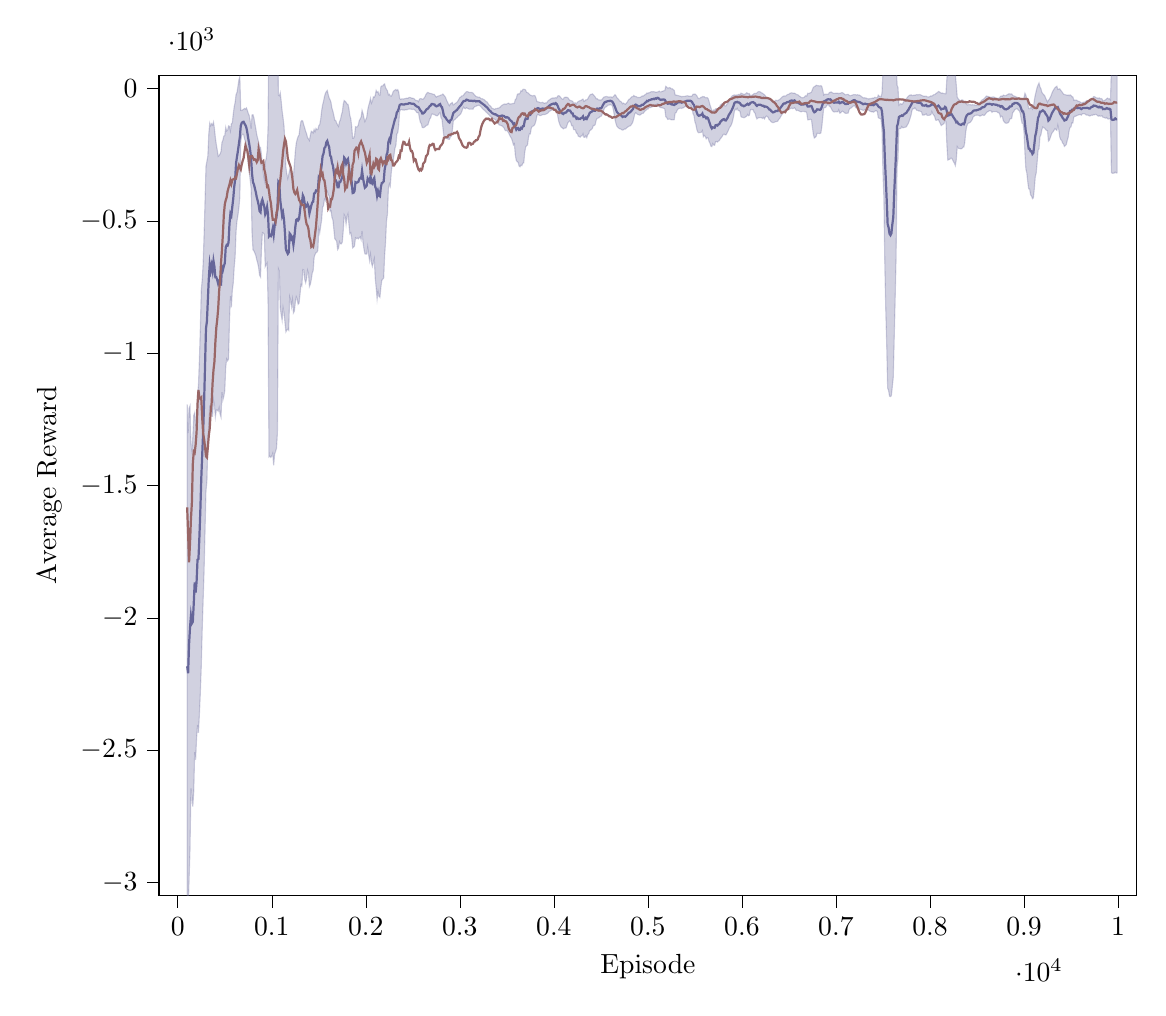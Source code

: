 % This file was created by tikzplotlib v0.9.1.
\begin{tikzpicture}

\definecolor{color0}{rgb}{1,0.498,0.055}
\definecolor{color1}{rgb}{0.122,0.467,0.706}

\begin{axis}[
compat=newest,
tick align=outside,
tick pos=left,
x grid style={white!69.02!black},
xmin=-200.00, xmax=10200.00,
xtick style={color=black},
y grid style={white!69.02!black},
ymin=-3050.00, ymax=50.00,
ytick style={color=black},
scaled y ticks=true,
scaled y ticks=base 10:-3,
width=14cm,
height=12cm,
xlabel=Episode,
ylabel=Average Reward,
%y label style={at={(-0.2,0.5)}}
]

\path [draw=blue!20!gray, fill=blue!20!gray, opacity=0.3]
(axis cs:100,-3172.672)
--(axis cs:100,-1193.615)
--(axis cs:110,-1301.569)
--(axis cs:120,-1208.528)
--(axis cs:130,-1198.589)
--(axis cs:140,-1341.563)
--(axis cs:150,-1368.128)
--(axis cs:160,-1316.736)
--(axis cs:170,-1234.662)
--(axis cs:180,-1224.092)
--(axis cs:190,-1273.255)
--(axis cs:200,-1272.794)
--(axis cs:210,-1156.1)
--(axis cs:220,-1120.605)
--(axis cs:230,-1023.964)
--(axis cs:240,-905.112)
--(axis cs:250,-762.133)
--(axis cs:260,-722.307)
--(axis cs:270,-660.413)
--(axis cs:280,-550.561)
--(axis cs:290,-424.175)
--(axis cs:300,-294.244)
--(axis cs:310,-274.555)
--(axis cs:320,-254.312)
--(axis cs:330,-170.706)
--(axis cs:340,-130.473)
--(axis cs:350,-140.859)
--(axis cs:360,-132.646)
--(axis cs:370,-137.693)
--(axis cs:380,-126.487)
--(axis cs:390,-151.055)
--(axis cs:400,-185.854)
--(axis cs:410,-211.555)
--(axis cs:420,-232.335)
--(axis cs:430,-256.032)
--(axis cs:440,-252.106)
--(axis cs:450,-247.36)
--(axis cs:460,-237.693)
--(axis cs:470,-203.673)
--(axis cs:480,-194.952)
--(axis cs:490,-179.067)
--(axis cs:500,-177.595)
--(axis cs:510,-146.542)
--(axis cs:520,-160.161)
--(axis cs:530,-157.361)
--(axis cs:540,-140.96)
--(axis cs:550,-142.763)
--(axis cs:560,-159.771)
--(axis cs:570,-132.527)
--(axis cs:580,-129.48)
--(axis cs:590,-96.501)
--(axis cs:600,-68.917)
--(axis cs:610,-52.202)
--(axis cs:620,-22.347)
--(axis cs:630,-14.254)
--(axis cs:640,8.316)
--(axis cs:650,32.868)
--(axis cs:660,45.914)
--(axis cs:670,-82.199)
--(axis cs:680,-82.857)
--(axis cs:690,-80.291)
--(axis cs:700,-78.028)
--(axis cs:710,-75.153)
--(axis cs:720,-77.739)
--(axis cs:730,-72.951)
--(axis cs:740,-82.138)
--(axis cs:750,-93.788)
--(axis cs:760,-102.08)
--(axis cs:770,-120.975)
--(axis cs:780,-151.669)
--(axis cs:790,-99.556)
--(axis cs:800,-98.685)
--(axis cs:810,-110.827)
--(axis cs:820,-131.947)
--(axis cs:830,-151.452)
--(axis cs:840,-173.876)
--(axis cs:850,-187.932)
--(axis cs:860,-202.45)
--(axis cs:870,-220.449)
--(axis cs:880,-222.746)
--(axis cs:890,-249.415)
--(axis cs:900,-295.422)
--(axis cs:910,-320.437)
--(axis cs:920,-342.399)
--(axis cs:930,-276.943)
--(axis cs:940,-265.889)
--(axis cs:950,-235.726)
--(axis cs:960,-150.879)
--(axis cs:970,276.404)
--(axis cs:980,282.271)
--(axis cs:990,279.895)
--(axis cs:1000,296.61)
--(axis cs:1010,319.135)
--(axis cs:1020,318.327)
--(axis cs:1030,343.741)
--(axis cs:1040,368.836)
--(axis cs:1050,388.405)
--(axis cs:1060,392.277)
--(axis cs:1070,-25.233)
--(axis cs:1080,-27.435)
--(axis cs:1090,-15.661)
--(axis cs:1100,-47.94)
--(axis cs:1110,-84.606)
--(axis cs:1120,-110.77)
--(axis cs:1130,-142.051)
--(axis cs:1140,-207.232)
--(axis cs:1150,-296.395)
--(axis cs:1160,-322.302)
--(axis cs:1170,-339.562)
--(axis cs:1180,-324.516)
--(axis cs:1190,-307.242)
--(axis cs:1200,-303.211)
--(axis cs:1210,-311.636)
--(axis cs:1220,-328.562)
--(axis cs:1230,-332.411)
--(axis cs:1240,-286.062)
--(axis cs:1250,-238.565)
--(axis cs:1260,-206.511)
--(axis cs:1270,-191.695)
--(axis cs:1280,-181.243)
--(axis cs:1290,-175.137)
--(axis cs:1300,-144.787)
--(axis cs:1310,-124.542)
--(axis cs:1320,-120.552)
--(axis cs:1330,-122.785)
--(axis cs:1340,-137.605)
--(axis cs:1350,-148.442)
--(axis cs:1360,-161.556)
--(axis cs:1370,-170.14)
--(axis cs:1380,-185.259)
--(axis cs:1390,-190.057)
--(axis cs:1400,-196.194)
--(axis cs:1410,-176.11)
--(axis cs:1420,-161.3)
--(axis cs:1430,-163.674)
--(axis cs:1440,-167.486)
--(axis cs:1450,-154.449)
--(axis cs:1460,-162.751)
--(axis cs:1470,-150.722)
--(axis cs:1480,-155.508)
--(axis cs:1490,-154.278)
--(axis cs:1500,-140.193)
--(axis cs:1510,-135.399)
--(axis cs:1520,-115.278)
--(axis cs:1530,-83.721)
--(axis cs:1540,-62.463)
--(axis cs:1550,-48.189)
--(axis cs:1560,-30.294)
--(axis cs:1570,-17.72)
--(axis cs:1580,-11.599)
--(axis cs:1590,-7.04)
--(axis cs:1600,-22.245)
--(axis cs:1610,-34.965)
--(axis cs:1620,-41.993)
--(axis cs:1630,-52.912)
--(axis cs:1640,-74.604)
--(axis cs:1650,-85.786)
--(axis cs:1660,-101.318)
--(axis cs:1670,-119.465)
--(axis cs:1680,-120.525)
--(axis cs:1690,-130.399)
--(axis cs:1700,-137.415)
--(axis cs:1710,-142.902)
--(axis cs:1720,-124.596)
--(axis cs:1730,-117.537)
--(axis cs:1740,-99.929)
--(axis cs:1750,-87.865)
--(axis cs:1760,-59.133)
--(axis cs:1770,-44.969)
--(axis cs:1780,-48.297)
--(axis cs:1790,-51.927)
--(axis cs:1800,-58.338)
--(axis cs:1810,-58.776)
--(axis cs:1820,-74.875)
--(axis cs:1830,-101.46)
--(axis cs:1840,-113.201)
--(axis cs:1850,-142.982)
--(axis cs:1860,-187.52)
--(axis cs:1870,-188.201)
--(axis cs:1880,-178.914)
--(axis cs:1890,-143.993)
--(axis cs:1900,-145.292)
--(axis cs:1910,-144.342)
--(axis cs:1920,-137.548)
--(axis cs:1930,-120.843)
--(axis cs:1940,-115.253)
--(axis cs:1950,-107.739)
--(axis cs:1960,-82.377)
--(axis cs:1970,-93.426)
--(axis cs:1980,-110.485)
--(axis cs:1990,-124.698)
--(axis cs:2000,-117.153)
--(axis cs:2010,-107.732)
--(axis cs:2020,-81.094)
--(axis cs:2030,-64.575)
--(axis cs:2040,-52.445)
--(axis cs:2050,-36.776)
--(axis cs:2060,-54.863)
--(axis cs:2070,-47.67)
--(axis cs:2080,-31.154)
--(axis cs:2090,-32.929)
--(axis cs:2100,-25.512)
--(axis cs:2110,-6.839)
--(axis cs:2120,-14.226)
--(axis cs:2130,-11.387)
--(axis cs:2140,-23.238)
--(axis cs:2150,-25.104)
--(axis cs:2160,6.442)
--(axis cs:2170,10.375)
--(axis cs:2180,9.982)
--(axis cs:2190,15.486)
--(axis cs:2200,17.702)
--(axis cs:2210,3.575)
--(axis cs:2220,-3.19)
--(axis cs:2230,-7.966)
--(axis cs:2240,-23.96)
--(axis cs:2250,-21.069)
--(axis cs:2260,-27.335)
--(axis cs:2270,-28.677)
--(axis cs:2280,-23.123)
--(axis cs:2290,-12.589)
--(axis cs:2300,-7.998)
--(axis cs:2310,-5.751)
--(axis cs:2320,-3.259)
--(axis cs:2330,-7.792)
--(axis cs:2340,-4.107)
--(axis cs:2350,-13.17)
--(axis cs:2360,-37.75)
--(axis cs:2370,-41.002)
--(axis cs:2380,-39.071)
--(axis cs:2390,-38.715)
--(axis cs:2400,-39.431)
--(axis cs:2410,-38.557)
--(axis cs:2420,-37.429)
--(axis cs:2430,-36.655)
--(axis cs:2440,-36.281)
--(axis cs:2450,-36.367)
--(axis cs:2460,-33.012)
--(axis cs:2470,-33.252)
--(axis cs:2480,-34.94)
--(axis cs:2490,-36.5)
--(axis cs:2500,-36.504)
--(axis cs:2510,-37.583)
--(axis cs:2520,-40.627)
--(axis cs:2530,-45.34)
--(axis cs:2540,-44.856)
--(axis cs:2550,-45.78)
--(axis cs:2560,-49.637)
--(axis cs:2570,-40.223)
--(axis cs:2580,-37.812)
--(axis cs:2590,-38.355)
--(axis cs:2600,-40.098)
--(axis cs:2610,-39.845)
--(axis cs:2620,-35.962)
--(axis cs:2630,-29.902)
--(axis cs:2640,-21.939)
--(axis cs:2650,-16.642)
--(axis cs:2660,-14.382)
--(axis cs:2670,-16.395)
--(axis cs:2680,-17.831)
--(axis cs:2690,-17.975)
--(axis cs:2700,-19.757)
--(axis cs:2710,-20.435)
--(axis cs:2720,-21.886)
--(axis cs:2730,-22.309)
--(axis cs:2740,-28.447)
--(axis cs:2750,-32.07)
--(axis cs:2760,-29.28)
--(axis cs:2770,-28.234)
--(axis cs:2780,-27.337)
--(axis cs:2790,-26.44)
--(axis cs:2800,-23.93)
--(axis cs:2810,-24.011)
--(axis cs:2820,-20.533)
--(axis cs:2830,-24.733)
--(axis cs:2840,-28.877)
--(axis cs:2850,-34.643)
--(axis cs:2860,-45.115)
--(axis cs:2870,-51.369)
--(axis cs:2880,-60.647)
--(axis cs:2890,-64.745)
--(axis cs:2900,-57.18)
--(axis cs:2910,-55.258)
--(axis cs:2920,-52.361)
--(axis cs:2930,-61.899)
--(axis cs:2940,-59.994)
--(axis cs:2950,-56.232)
--(axis cs:2960,-54.075)
--(axis cs:2970,-51.506)
--(axis cs:2980,-46.365)
--(axis cs:2990,-40.058)
--(axis cs:3000,-33.985)
--(axis cs:3010,-32.02)
--(axis cs:3020,-27.816)
--(axis cs:3030,-27.752)
--(axis cs:3040,-24.686)
--(axis cs:3050,-18.733)
--(axis cs:3060,-15.945)
--(axis cs:3070,-11.392)
--(axis cs:3080,-11.267)
--(axis cs:3090,-12.634)
--(axis cs:3100,-14.777)
--(axis cs:3110,-14.389)
--(axis cs:3120,-14.643)
--(axis cs:3130,-14.868)
--(axis cs:3140,-16.724)
--(axis cs:3150,-21.401)
--(axis cs:3160,-24.901)
--(axis cs:3170,-29.482)
--(axis cs:3180,-30.799)
--(axis cs:3190,-31.919)
--(axis cs:3200,-32.254)
--(axis cs:3210,-32.676)
--(axis cs:3220,-36.554)
--(axis cs:3230,-38.494)
--(axis cs:3240,-38.269)
--(axis cs:3250,-40.861)
--(axis cs:3260,-41.948)
--(axis cs:3270,-45.924)
--(axis cs:3280,-48.79)
--(axis cs:3290,-50.799)
--(axis cs:3300,-56.13)
--(axis cs:3310,-62.012)
--(axis cs:3320,-64.263)
--(axis cs:3330,-67.6)
--(axis cs:3340,-73.957)
--(axis cs:3350,-75.507)
--(axis cs:3360,-76.801)
--(axis cs:3370,-78.75)
--(axis cs:3380,-75.387)
--(axis cs:3390,-75.794)
--(axis cs:3400,-74.241)
--(axis cs:3410,-73.591)
--(axis cs:3420,-72.685)
--(axis cs:3430,-69.587)
--(axis cs:3440,-65.389)
--(axis cs:3450,-62.599)
--(axis cs:3460,-60.906)
--(axis cs:3470,-58.905)
--(axis cs:3480,-57.938)
--(axis cs:3490,-59.524)
--(axis cs:3500,-57.584)
--(axis cs:3510,-55.886)
--(axis cs:3520,-54.868)
--(axis cs:3530,-58.215)
--(axis cs:3540,-58.148)
--(axis cs:3550,-58.0)
--(axis cs:3560,-56.476)
--(axis cs:3570,-56.274)
--(axis cs:3580,-55.237)
--(axis cs:3590,-40.974)
--(axis cs:3600,-38.702)
--(axis cs:3610,-23.098)
--(axis cs:3620,-19.428)
--(axis cs:3630,-20.846)
--(axis cs:3640,-17.107)
--(axis cs:3650,-7.752)
--(axis cs:3660,-10.352)
--(axis cs:3670,-3.189)
--(axis cs:3680,-2.565)
--(axis cs:3690,-2.948)
--(axis cs:3700,-5.47)
--(axis cs:3710,-14.423)
--(axis cs:3720,-15.134)
--(axis cs:3730,-17.672)
--(axis cs:3740,-21.806)
--(axis cs:3750,-25.24)
--(axis cs:3760,-25.58)
--(axis cs:3770,-27.791)
--(axis cs:3780,-26.797)
--(axis cs:3790,-25.718)
--(axis cs:3800,-27.311)
--(axis cs:3810,-36.438)
--(axis cs:3820,-49.428)
--(axis cs:3830,-49.762)
--(axis cs:3840,-50.4)
--(axis cs:3850,-52.447)
--(axis cs:3860,-53.597)
--(axis cs:3870,-53.026)
--(axis cs:3880,-51.654)
--(axis cs:3890,-54.291)
--(axis cs:3900,-55.633)
--(axis cs:3910,-53.806)
--(axis cs:3920,-54.691)
--(axis cs:3930,-50.571)
--(axis cs:3940,-45.657)
--(axis cs:3950,-43.082)
--(axis cs:3960,-40.622)
--(axis cs:3970,-37.97)
--(axis cs:3980,-36.462)
--(axis cs:3990,-35.311)
--(axis cs:4000,-35.8)
--(axis cs:4010,-35.213)
--(axis cs:4020,-34.084)
--(axis cs:4030,-35.607)
--(axis cs:4040,-28.325)
--(axis cs:4050,-26.966)
--(axis cs:4060,-27.808)
--(axis cs:4070,-32.533)
--(axis cs:4080,-36.479)
--(axis cs:4090,-40.087)
--(axis cs:4100,-39.954)
--(axis cs:4110,-33.825)
--(axis cs:4120,-32.795)
--(axis cs:4130,-32.085)
--(axis cs:4140,-32.803)
--(axis cs:4150,-34.957)
--(axis cs:4160,-40.068)
--(axis cs:4170,-43.996)
--(axis cs:4180,-45.332)
--(axis cs:4190,-46.46)
--(axis cs:4200,-48.104)
--(axis cs:4210,-54.937)
--(axis cs:4220,-54.216)
--(axis cs:4230,-53.836)
--(axis cs:4240,-58.184)
--(axis cs:4250,-51.723)
--(axis cs:4260,-49.057)
--(axis cs:4270,-46.618)
--(axis cs:4280,-45.648)
--(axis cs:4290,-44.494)
--(axis cs:4300,-41.31)
--(axis cs:4310,-39.608)
--(axis cs:4320,-48.748)
--(axis cs:4330,-46.512)
--(axis cs:4340,-42.251)
--(axis cs:4350,-42.596)
--(axis cs:4360,-39.465)
--(axis cs:4370,-32.097)
--(axis cs:4380,-26.098)
--(axis cs:4390,-21.841)
--(axis cs:4400,-21.848)
--(axis cs:4410,-19.794)
--(axis cs:4420,-23.27)
--(axis cs:4430,-27.475)
--(axis cs:4440,-31.769)
--(axis cs:4450,-38.409)
--(axis cs:4460,-37.963)
--(axis cs:4470,-41.594)
--(axis cs:4480,-43.145)
--(axis cs:4490,-42.801)
--(axis cs:4500,-43.635)
--(axis cs:4510,-41.794)
--(axis cs:4520,-37.157)
--(axis cs:4530,-32.583)
--(axis cs:4540,-31.294)
--(axis cs:4550,-30.587)
--(axis cs:4560,-29.935)
--(axis cs:4570,-31.068)
--(axis cs:4580,-31.93)
--(axis cs:4590,-31.94)
--(axis cs:4600,-31.31)
--(axis cs:4610,-31.711)
--(axis cs:4620,-34.371)
--(axis cs:4630,-31.077)
--(axis cs:4640,-27.535)
--(axis cs:4650,-23.236)
--(axis cs:4660,-26.72)
--(axis cs:4670,-34.484)
--(axis cs:4680,-37.58)
--(axis cs:4690,-41.529)
--(axis cs:4700,-47.047)
--(axis cs:4710,-47.609)
--(axis cs:4720,-51.458)
--(axis cs:4730,-57.334)
--(axis cs:4740,-54.869)
--(axis cs:4750,-57.367)
--(axis cs:4760,-59.338)
--(axis cs:4770,-55.285)
--(axis cs:4780,-51.659)
--(axis cs:4790,-44.878)
--(axis cs:4800,-40.024)
--(axis cs:4810,-38.578)
--(axis cs:4820,-34.413)
--(axis cs:4830,-30.724)
--(axis cs:4840,-30.21)
--(axis cs:4850,-25.982)
--(axis cs:4860,-29.609)
--(axis cs:4870,-29.877)
--(axis cs:4880,-30.786)
--(axis cs:4890,-34.007)
--(axis cs:4900,-33.511)
--(axis cs:4910,-33.546)
--(axis cs:4920,-33.02)
--(axis cs:4930,-30.33)
--(axis cs:4940,-27.615)
--(axis cs:4950,-28.49)
--(axis cs:4960,-25.733)
--(axis cs:4970,-22.861)
--(axis cs:4980,-20.958)
--(axis cs:4990,-16.358)
--(axis cs:5000,-17.434)
--(axis cs:5010,-15.755)
--(axis cs:5020,-15.283)
--(axis cs:5030,-12.501)
--(axis cs:5040,-11.372)
--(axis cs:5050,-12.121)
--(axis cs:5060,-11.449)
--(axis cs:5070,-12.489)
--(axis cs:5080,-13.117)
--(axis cs:5090,-14.383)
--(axis cs:5100,-12.417)
--(axis cs:5110,-12.311)
--(axis cs:5120,-9.575)
--(axis cs:5130,-12.339)
--(axis cs:5140,-12.556)
--(axis cs:5150,-10.115)
--(axis cs:5160,-9.828)
--(axis cs:5170,-8.039)
--(axis cs:5180,-7.425)
--(axis cs:5190,8.653)
--(axis cs:5200,5.744)
--(axis cs:5210,1.928)
--(axis cs:5220,2.35)
--(axis cs:5230,3.771)
--(axis cs:5240,2.463)
--(axis cs:5250,-1.213)
--(axis cs:5260,-0.683)
--(axis cs:5270,-4.352)
--(axis cs:5280,-6.298)
--(axis cs:5290,-24.145)
--(axis cs:5300,-24.415)
--(axis cs:5310,-25.477)
--(axis cs:5320,-26.779)
--(axis cs:5330,-26.955)
--(axis cs:5340,-28.669)
--(axis cs:5350,-28.54)
--(axis cs:5360,-31.293)
--(axis cs:5370,-29.35)
--(axis cs:5380,-29.283)
--(axis cs:5390,-29.472)
--(axis cs:5400,-28.814)
--(axis cs:5410,-27.601)
--(axis cs:5420,-27.173)
--(axis cs:5430,-28.049)
--(axis cs:5440,-29.41)
--(axis cs:5450,-28.379)
--(axis cs:5460,-28.871)
--(axis cs:5470,-27.969)
--(axis cs:5480,-21.278)
--(axis cs:5490,-21.56)
--(axis cs:5500,-20.387)
--(axis cs:5510,-22.966)
--(axis cs:5520,-26.808)
--(axis cs:5530,-34.602)
--(axis cs:5540,-37.815)
--(axis cs:5550,-37.959)
--(axis cs:5560,-33.485)
--(axis cs:5570,-33.846)
--(axis cs:5580,-29.998)
--(axis cs:5590,-30.75)
--(axis cs:5600,-30.719)
--(axis cs:5610,-33.984)
--(axis cs:5620,-34.951)
--(axis cs:5630,-33.401)
--(axis cs:5640,-37.268)
--(axis cs:5650,-47.338)
--(axis cs:5660,-61.135)
--(axis cs:5670,-71.906)
--(axis cs:5680,-81.963)
--(axis cs:5690,-84.97)
--(axis cs:5700,-80.531)
--(axis cs:5710,-81.741)
--(axis cs:5720,-76.394)
--(axis cs:5730,-75.589)
--(axis cs:5740,-77.447)
--(axis cs:5750,-72.365)
--(axis cs:5760,-70.905)
--(axis cs:5770,-62.43)
--(axis cs:5780,-59.784)
--(axis cs:5790,-56.952)
--(axis cs:5800,-59.221)
--(axis cs:5810,-59.141)
--(axis cs:5820,-65.692)
--(axis cs:5830,-65.593)
--(axis cs:5840,-58.818)
--(axis cs:5850,-55.895)
--(axis cs:5860,-46.22)
--(axis cs:5870,-44.133)
--(axis cs:5880,-36.328)
--(axis cs:5890,-30.138)
--(axis cs:5900,-26.534)
--(axis cs:5910,-25.06)
--(axis cs:5920,-23.732)
--(axis cs:5930,-25.808)
--(axis cs:5940,-23.847)
--(axis cs:5950,-25.729)
--(axis cs:5960,-22.511)
--(axis cs:5970,-22.022)
--(axis cs:5980,-23.498)
--(axis cs:5990,-17.158)
--(axis cs:6000,-19.473)
--(axis cs:6010,-19.696)
--(axis cs:6020,-23.227)
--(axis cs:6030,-20.952)
--(axis cs:6040,-19.404)
--(axis cs:6050,-15.604)
--(axis cs:6060,-17.184)
--(axis cs:6070,-20.036)
--(axis cs:6080,-18.983)
--(axis cs:6090,-27.362)
--(axis cs:6100,-26.569)
--(axis cs:6110,-23.954)
--(axis cs:6120,-22.094)
--(axis cs:6130,-18.204)
--(axis cs:6140,-18.8)
--(axis cs:6150,-17.945)
--(axis cs:6160,-16.365)
--(axis cs:6170,-12.447)
--(axis cs:6180,-11.16)
--(axis cs:6190,-11.594)
--(axis cs:6200,-13.396)
--(axis cs:6210,-16.321)
--(axis cs:6220,-17.713)
--(axis cs:6230,-20.66)
--(axis cs:6240,-23.043)
--(axis cs:6250,-27.703)
--(axis cs:6260,-33.569)
--(axis cs:6270,-35.627)
--(axis cs:6280,-37.561)
--(axis cs:6290,-39.682)
--(axis cs:6300,-38.824)
--(axis cs:6310,-43.111)
--(axis cs:6320,-47.064)
--(axis cs:6330,-51.293)
--(axis cs:6340,-50.594)
--(axis cs:6350,-47.595)
--(axis cs:6360,-44.135)
--(axis cs:6370,-44.897)
--(axis cs:6380,-45.901)
--(axis cs:6390,-43.126)
--(axis cs:6400,-41.32)
--(axis cs:6410,-37.821)
--(axis cs:6420,-34.349)
--(axis cs:6430,-31.027)
--(axis cs:6440,-28.631)
--(axis cs:6450,-27.745)
--(axis cs:6460,-28.452)
--(axis cs:6470,-26.949)
--(axis cs:6480,-23.696)
--(axis cs:6490,-21.749)
--(axis cs:6500,-21.424)
--(axis cs:6510,-17.8)
--(axis cs:6520,-16.67)
--(axis cs:6530,-15.943)
--(axis cs:6540,-16.925)
--(axis cs:6550,-17.8)
--(axis cs:6560,-17.227)
--(axis cs:6570,-19.259)
--(axis cs:6580,-22.37)
--(axis cs:6590,-22.734)
--(axis cs:6600,-24.555)
--(axis cs:6610,-28.368)
--(axis cs:6620,-30.089)
--(axis cs:6630,-33.5)
--(axis cs:6640,-34.574)
--(axis cs:6650,-34.481)
--(axis cs:6660,-33.34)
--(axis cs:6670,-29.265)
--(axis cs:6680,-26.303)
--(axis cs:6690,-28.293)
--(axis cs:6700,-17.727)
--(axis cs:6710,-18.292)
--(axis cs:6720,-17.441)
--(axis cs:6730,-15.395)
--(axis cs:6740,-13.517)
--(axis cs:6750,-3.476)
--(axis cs:6760,4.484)
--(axis cs:6770,7.678)
--(axis cs:6780,8.623)
--(axis cs:6790,12.794)
--(axis cs:6800,11.627)
--(axis cs:6810,10.772)
--(axis cs:6820,10.668)
--(axis cs:6830,9.707)
--(axis cs:6840,11.252)
--(axis cs:6850,7.718)
--(axis cs:6860,-5.82)
--(axis cs:6870,-24.423)
--(axis cs:6880,-21.191)
--(axis cs:6890,-21.082)
--(axis cs:6900,-20.901)
--(axis cs:6910,-21.174)
--(axis cs:6920,-21.02)
--(axis cs:6930,-14.905)
--(axis cs:6940,-13.842)
--(axis cs:6950,-12.546)
--(axis cs:6960,-15.268)
--(axis cs:6970,-17.036)
--(axis cs:6980,-18.695)
--(axis cs:6990,-17.556)
--(axis cs:7000,-17.126)
--(axis cs:7010,-17.623)
--(axis cs:7020,-17.153)
--(axis cs:7030,-19.326)
--(axis cs:7040,-17.763)
--(axis cs:7050,-17.195)
--(axis cs:7060,-15.043)
--(axis cs:7070,-15.341)
--(axis cs:7080,-18.077)
--(axis cs:7090,-20.825)
--(axis cs:7100,-23.818)
--(axis cs:7110,-23.014)
--(axis cs:7120,-21.957)
--(axis cs:7130,-21.758)
--(axis cs:7140,-24.957)
--(axis cs:7150,-27.162)
--(axis cs:7160,-26.498)
--(axis cs:7170,-25.073)
--(axis cs:7180,-23.836)
--(axis cs:7190,-22.511)
--(axis cs:7200,-23.241)
--(axis cs:7210,-22.955)
--(axis cs:7220,-24.599)
--(axis cs:7230,-22.985)
--(axis cs:7240,-24.564)
--(axis cs:7250,-24.444)
--(axis cs:7260,-26.854)
--(axis cs:7270,-29.633)
--(axis cs:7280,-32.469)
--(axis cs:7290,-35.365)
--(axis cs:7300,-34.348)
--(axis cs:7310,-35.774)
--(axis cs:7320,-35.217)
--(axis cs:7330,-38.415)
--(axis cs:7340,-37.545)
--(axis cs:7350,-39.868)
--(axis cs:7360,-37.573)
--(axis cs:7370,-37.744)
--(axis cs:7380,-37.049)
--(axis cs:7390,-35.723)
--(axis cs:7400,-36.606)
--(axis cs:7410,-33.069)
--(axis cs:7420,-33.71)
--(axis cs:7430,-34.137)
--(axis cs:7440,-35.069)
--(axis cs:7450,-24.824)
--(axis cs:7460,-28.869)
--(axis cs:7470,-30.275)
--(axis cs:7480,-30.849)
--(axis cs:7490,-16.768)
--(axis cs:7500,59.474)
--(axis cs:7510,86.994)
--(axis cs:7520,146.8)
--(axis cs:7530,158.954)
--(axis cs:7540,125.943)
--(axis cs:7550,107.899)
--(axis cs:7560,91.682)
--(axis cs:7570,65.073)
--(axis cs:7580,55.781)
--(axis cs:7590,65.726)
--(axis cs:7600,99.362)
--(axis cs:7610,118.954)
--(axis cs:7620,158.535)
--(axis cs:7630,160.779)
--(axis cs:7640,162.124)
--(axis cs:7650,12.936)
--(axis cs:7660,4.783)
--(axis cs:7670,-62.583)
--(axis cs:7680,-59.037)
--(axis cs:7690,-56.965)
--(axis cs:7700,-59.644)
--(axis cs:7710,-57.472)
--(axis cs:7720,-49.88)
--(axis cs:7730,-45.091)
--(axis cs:7740,-40.941)
--(axis cs:7750,-38.332)
--(axis cs:7760,-32.646)
--(axis cs:7770,-29.665)
--(axis cs:7780,-25.322)
--(axis cs:7790,-24.875)
--(axis cs:7800,-23.394)
--(axis cs:7810,-26.26)
--(axis cs:7820,-26.058)
--(axis cs:7830,-24.376)
--(axis cs:7840,-25.619)
--(axis cs:7850,-23.608)
--(axis cs:7860,-22.765)
--(axis cs:7870,-23.695)
--(axis cs:7880,-22.98)
--(axis cs:7890,-22.465)
--(axis cs:7900,-23.534)
--(axis cs:7910,-25.306)
--(axis cs:7920,-27.05)
--(axis cs:7930,-28.489)
--(axis cs:7940,-29.196)
--(axis cs:7950,-28.364)
--(axis cs:7960,-28.437)
--(axis cs:7970,-31.276)
--(axis cs:7980,-31.489)
--(axis cs:7990,-31.75)
--(axis cs:8000,-29.7)
--(axis cs:8010,-27.444)
--(axis cs:8020,-28.475)
--(axis cs:8030,-25.652)
--(axis cs:8040,-22.989)
--(axis cs:8050,-22.8)
--(axis cs:8060,-19.789)
--(axis cs:8070,-16.702)
--(axis cs:8080,-15.218)
--(axis cs:8090,-10.828)
--(axis cs:8100,-12.112)
--(axis cs:8110,-14.792)
--(axis cs:8120,-17.42)
--(axis cs:8130,-16.541)
--(axis cs:8140,-17.997)
--(axis cs:8150,-18.546)
--(axis cs:8160,-19.37)
--(axis cs:8170,-19.478)
--(axis cs:8180,38.853)
--(axis cs:8190,65.652)
--(axis cs:8200,66.658)
--(axis cs:8210,67.187)
--(axis cs:8220,70.699)
--(axis cs:8230,69.867)
--(axis cs:8240,63.884)
--(axis cs:8250,59.58)
--(axis cs:8260,54.412)
--(axis cs:8270,53.092)
--(axis cs:8280,14.103)
--(axis cs:8290,-31.921)
--(axis cs:8300,-38.222)
--(axis cs:8310,-42.498)
--(axis cs:8320,-44.926)
--(axis cs:8330,-47.046)
--(axis cs:8340,-42.411)
--(axis cs:8350,-43.376)
--(axis cs:8360,-48.173)
--(axis cs:8370,-50.078)
--(axis cs:8380,-54.794)
--(axis cs:8390,-59.941)
--(axis cs:8400,-61.795)
--(axis cs:8410,-60.245)
--(axis cs:8420,-60.855)
--(axis cs:8430,-60.948)
--(axis cs:8440,-61.924)
--(axis cs:8450,-60.817)
--(axis cs:8460,-61.622)
--(axis cs:8470,-61.149)
--(axis cs:8480,-62.971)
--(axis cs:8490,-63.924)
--(axis cs:8500,-62.399)
--(axis cs:8510,-60.165)
--(axis cs:8520,-55.588)
--(axis cs:8530,-52.505)
--(axis cs:8540,-49.107)
--(axis cs:8550,-44.087)
--(axis cs:8560,-41.706)
--(axis cs:8570,-39.725)
--(axis cs:8580,-36.811)
--(axis cs:8590,-32.395)
--(axis cs:8600,-28.159)
--(axis cs:8610,-29.221)
--(axis cs:8620,-29.74)
--(axis cs:8630,-31.249)
--(axis cs:8640,-32.289)
--(axis cs:8650,-33.166)
--(axis cs:8660,-32.292)
--(axis cs:8670,-31.443)
--(axis cs:8680,-32.063)
--(axis cs:8690,-33.016)
--(axis cs:8700,-35.745)
--(axis cs:8710,-35.727)
--(axis cs:8720,-36.992)
--(axis cs:8730,-36.625)
--(axis cs:8740,-34.566)
--(axis cs:8750,-29.189)
--(axis cs:8760,-28.072)
--(axis cs:8770,-29.14)
--(axis cs:8780,-24.616)
--(axis cs:8790,-26.07)
--(axis cs:8800,-26.724)
--(axis cs:8810,-26.183)
--(axis cs:8820,-23.641)
--(axis cs:8830,-21.838)
--(axis cs:8840,-19.357)
--(axis cs:8850,-20.466)
--(axis cs:8860,-20.675)
--(axis cs:8870,-20.287)
--(axis cs:8880,-25.579)
--(axis cs:8890,-27.616)
--(axis cs:8900,-28.5)
--(axis cs:8910,-29.995)
--(axis cs:8920,-32.261)
--(axis cs:8930,-33.198)
--(axis cs:8940,-35.129)
--(axis cs:8950,-37.471)
--(axis cs:8960,-38.533)
--(axis cs:8970,-36.42)
--(axis cs:8980,-40.3)
--(axis cs:8990,-40.267)
--(axis cs:9000,-34.722)
--(axis cs:9010,-17.572)
--(axis cs:9020,-24.367)
--(axis cs:9030,-38.102)
--(axis cs:9040,-55.448)
--(axis cs:9050,-75.372)
--(axis cs:9060,-75.846)
--(axis cs:9070,-72.395)
--(axis cs:9080,-68.087)
--(axis cs:9090,-78.269)
--(axis cs:9100,-73.539)
--(axis cs:9110,-43.803)
--(axis cs:9120,-24.446)
--(axis cs:9130,-9.82)
--(axis cs:9140,4.646)
--(axis cs:9150,13.685)
--(axis cs:9160,21.311)
--(axis cs:9170,6.576)
--(axis cs:9180,-0.134)
--(axis cs:9190,-13.841)
--(axis cs:9200,-19.458)
--(axis cs:9210,-23.195)
--(axis cs:9220,-26.652)
--(axis cs:9230,-35.521)
--(axis cs:9240,-42.654)
--(axis cs:9250,-51.908)
--(axis cs:9260,-43.647)
--(axis cs:9270,-40.401)
--(axis cs:9280,-33.065)
--(axis cs:9290,-25.184)
--(axis cs:9300,-14.597)
--(axis cs:9310,-7.838)
--(axis cs:9320,-1.956)
--(axis cs:9330,3.768)
--(axis cs:9340,6.203)
--(axis cs:9350,8.883)
--(axis cs:9360,-3.289)
--(axis cs:9370,-2.133)
--(axis cs:9380,-0.716)
--(axis cs:9390,-5.621)
--(axis cs:9400,-10.667)
--(axis cs:9410,-15.064)
--(axis cs:9420,-20.599)
--(axis cs:9430,-22.491)
--(axis cs:9440,-23.3)
--(axis cs:9450,-24.222)
--(axis cs:9460,-25.285)
--(axis cs:9470,-24.154)
--(axis cs:9480,-26.969)
--(axis cs:9490,-23.644)
--(axis cs:9500,-25.706)
--(axis cs:9510,-30.731)
--(axis cs:9520,-31.127)
--(axis cs:9530,-44.368)
--(axis cs:9540,-43.24)
--(axis cs:9550,-43.588)
--(axis cs:9560,-43.385)
--(axis cs:9570,-47.139)
--(axis cs:9580,-47.596)
--(axis cs:9590,-48.733)
--(axis cs:9600,-51.436)
--(axis cs:9610,-54.429)
--(axis cs:9620,-54.074)
--(axis cs:9630,-51.353)
--(axis cs:9640,-51.003)
--(axis cs:9650,-50.727)
--(axis cs:9660,-46.92)
--(axis cs:9670,-44.791)
--(axis cs:9680,-46.85)
--(axis cs:9690,-47.595)
--(axis cs:9700,-47.428)
--(axis cs:9710,-41.383)
--(axis cs:9720,-38.062)
--(axis cs:9730,-36.155)
--(axis cs:9740,-30.247)
--(axis cs:9750,-30.127)
--(axis cs:9760,-33.231)
--(axis cs:9770,-35.155)
--(axis cs:9780,-35.615)
--(axis cs:9790,-37.076)
--(axis cs:9800,-34.959)
--(axis cs:9810,-38.368)
--(axis cs:9820,-37.288)
--(axis cs:9830,-38.988)
--(axis cs:9840,-46.643)
--(axis cs:9850,-45.256)
--(axis cs:9860,-44.34)
--(axis cs:9870,-41.287)
--(axis cs:9880,-37.938)
--(axis cs:9890,-36.103)
--(axis cs:9900,-39.047)
--(axis cs:9910,-38.339)
--(axis cs:9920,-43.135)
--(axis cs:9930,86.641)
--(axis cs:9940,83.583)
--(axis cs:9950,83.605)
--(axis cs:9960,84.861)
--(axis cs:9970,89.872)
--(axis cs:9980,86.955)
--(axis cs:9990,87.178)
--(axis cs:9990,-318.421)
--(axis cs:9990,-318.421)
--(axis cs:9980,-319.162)
--(axis cs:9970,-315.565)
--(axis cs:9960,-319.105)
--(axis cs:9950,-319.908)
--(axis cs:9940,-320.233)
--(axis cs:9930,-316.915)
--(axis cs:9920,-115.137)
--(axis cs:9910,-114.06)
--(axis cs:9900,-114.983)
--(axis cs:9890,-114.472)
--(axis cs:9880,-109.268)
--(axis cs:9870,-111.856)
--(axis cs:9860,-110.883)
--(axis cs:9850,-108.606)
--(axis cs:9840,-108.612)
--(axis cs:9830,-103.001)
--(axis cs:9820,-103.71)
--(axis cs:9810,-104.438)
--(axis cs:9800,-102.485)
--(axis cs:9790,-104.25)
--(axis cs:9780,-101.767)
--(axis cs:9770,-98.048)
--(axis cs:9760,-97.247)
--(axis cs:9750,-99.23)
--(axis cs:9740,-97.968)
--(axis cs:9730,-100.91)
--(axis cs:9720,-100.052)
--(axis cs:9710,-102.013)
--(axis cs:9700,-103.805)
--(axis cs:9690,-102.782)
--(axis cs:9680,-99.811)
--(axis cs:9670,-100.507)
--(axis cs:9660,-99.658)
--(axis cs:9650,-95.744)
--(axis cs:9640,-95.403)
--(axis cs:9630,-94.572)
--(axis cs:9620,-95.47)
--(axis cs:9610,-100.511)
--(axis cs:9600,-98.103)
--(axis cs:9590,-98.166)
--(axis cs:9580,-99.736)
--(axis cs:9570,-100.77)
--(axis cs:9560,-102.048)
--(axis cs:9550,-104.503)
--(axis cs:9540,-104.605)
--(axis cs:9530,-107.588)
--(axis cs:9520,-130.177)
--(axis cs:9510,-129.181)
--(axis cs:9500,-145.094)
--(axis cs:9490,-146.738)
--(axis cs:9480,-159.286)
--(axis cs:9470,-184.509)
--(axis cs:9460,-196.302)
--(axis cs:9450,-211.871)
--(axis cs:9440,-215.103)
--(axis cs:9430,-218.738)
--(axis cs:9420,-208.708)
--(axis cs:9410,-205.743)
--(axis cs:9400,-195.33)
--(axis cs:9390,-192.588)
--(axis cs:9380,-181.742)
--(axis cs:9370,-155.233)
--(axis cs:9360,-138.327)
--(axis cs:9350,-157.965)
--(axis cs:9340,-155.258)
--(axis cs:9330,-151.152)
--(axis cs:9320,-157.059)
--(axis cs:9310,-163.062)
--(axis cs:9300,-166.896)
--(axis cs:9290,-174.622)
--(axis cs:9280,-185.242)
--(axis cs:9270,-195.552)
--(axis cs:9260,-199.008)
--(axis cs:9250,-159.294)
--(axis cs:9240,-157.646)
--(axis cs:9230,-155.158)
--(axis cs:9220,-149.394)
--(axis cs:9210,-147.572)
--(axis cs:9200,-144.868)
--(axis cs:9190,-155.544)
--(axis cs:9180,-175.029)
--(axis cs:9170,-182.038)
--(axis cs:9160,-227.424)
--(axis cs:9150,-233.019)
--(axis cs:9140,-278.93)
--(axis cs:9130,-319.401)
--(axis cs:9120,-333.857)
--(axis cs:9110,-378.007)
--(axis cs:9100,-413.155)
--(axis cs:9090,-416.018)
--(axis cs:9080,-406.11)
--(axis cs:9070,-401.317)
--(axis cs:9060,-379.387)
--(axis cs:9050,-378.807)
--(axis cs:9040,-351.534)
--(axis cs:9030,-318.335)
--(axis cs:9020,-303.45)
--(axis cs:9010,-242.168)
--(axis cs:9000,-163.33)
--(axis cs:8990,-132.04)
--(axis cs:8980,-131.082)
--(axis cs:8970,-115.158)
--(axis cs:8960,-92.698)
--(axis cs:8950,-84.284)
--(axis cs:8940,-81.484)
--(axis cs:8930,-76.912)
--(axis cs:8920,-76.73)
--(axis cs:8910,-78.059)
--(axis cs:8900,-80.496)
--(axis cs:8890,-87.583)
--(axis cs:8880,-90.531)
--(axis cs:8870,-112.009)
--(axis cs:8860,-114.496)
--(axis cs:8850,-114.564)
--(axis cs:8840,-125.988)
--(axis cs:8830,-129.728)
--(axis cs:8820,-130.336)
--(axis cs:8810,-131.086)
--(axis cs:8800,-129.756)
--(axis cs:8790,-126.177)
--(axis cs:8780,-120.797)
--(axis cs:8770,-105.627)
--(axis cs:8760,-104.198)
--(axis cs:8750,-108.157)
--(axis cs:8740,-94.595)
--(axis cs:8730,-90.532)
--(axis cs:8720,-90.646)
--(axis cs:8710,-86.564)
--(axis cs:8700,-86.798)
--(axis cs:8690,-86.835)
--(axis cs:8680,-87.29)
--(axis cs:8670,-86.459)
--(axis cs:8660,-90.021)
--(axis cs:8650,-84.431)
--(axis cs:8640,-84.267)
--(axis cs:8630,-83.871)
--(axis cs:8620,-86.944)
--(axis cs:8610,-87.827)
--(axis cs:8600,-91.449)
--(axis cs:8590,-96.211)
--(axis cs:8580,-100.782)
--(axis cs:8570,-101.539)
--(axis cs:8560,-98.756)
--(axis cs:8550,-101.186)
--(axis cs:8540,-103.186)
--(axis cs:8530,-103.911)
--(axis cs:8520,-101.592)
--(axis cs:8510,-100.737)
--(axis cs:8500,-100.024)
--(axis cs:8490,-101.198)
--(axis cs:8480,-101.394)
--(axis cs:8470,-104.376)
--(axis cs:8460,-106.864)
--(axis cs:8450,-116.859)
--(axis cs:8440,-122.593)
--(axis cs:8430,-126.867)
--(axis cs:8420,-129.74)
--(axis cs:8410,-130.17)
--(axis cs:8400,-134.634)
--(axis cs:8390,-144.212)
--(axis cs:8380,-166.069)
--(axis cs:8370,-205.011)
--(axis cs:8360,-221.066)
--(axis cs:8350,-221.474)
--(axis cs:8340,-226.571)
--(axis cs:8330,-227.963)
--(axis cs:8320,-226.888)
--(axis cs:8310,-226.733)
--(axis cs:8300,-225.319)
--(axis cs:8290,-219.379)
--(axis cs:8280,-268.954)
--(axis cs:8270,-291.128)
--(axis cs:8260,-282.066)
--(axis cs:8250,-276.175)
--(axis cs:8240,-268.553)
--(axis cs:8230,-262.959)
--(axis cs:8220,-263.185)
--(axis cs:8210,-267.51)
--(axis cs:8200,-268.313)
--(axis cs:8190,-270.285)
--(axis cs:8180,-212.538)
--(axis cs:8170,-124.809)
--(axis cs:8160,-118.865)
--(axis cs:8150,-132.329)
--(axis cs:8140,-134.833)
--(axis cs:8130,-136.888)
--(axis cs:8120,-139.787)
--(axis cs:8110,-132.267)
--(axis cs:8100,-124.891)
--(axis cs:8090,-117.71)
--(axis cs:8080,-118.38)
--(axis cs:8070,-119.796)
--(axis cs:8060,-119.299)
--(axis cs:8050,-105.613)
--(axis cs:8040,-99.993)
--(axis cs:8030,-95.377)
--(axis cs:8020,-86.609)
--(axis cs:8010,-98.837)
--(axis cs:8000,-100.096)
--(axis cs:7990,-101.301)
--(axis cs:7980,-101.16)
--(axis cs:7970,-101.6)
--(axis cs:7960,-95.519)
--(axis cs:7950,-98.145)
--(axis cs:7940,-99.953)
--(axis cs:7930,-99.804)
--(axis cs:7920,-100.214)
--(axis cs:7910,-87.693)
--(axis cs:7900,-86.702)
--(axis cs:7890,-84.643)
--(axis cs:7880,-84.613)
--(axis cs:7870,-82.463)
--(axis cs:7860,-82.216)
--(axis cs:7850,-77.199)
--(axis cs:7840,-72.66)
--(axis cs:7830,-76.664)
--(axis cs:7820,-75.53)
--(axis cs:7810,-81.126)
--(axis cs:7800,-99.515)
--(axis cs:7790,-110.72)
--(axis cs:7780,-121.791)
--(axis cs:7770,-131.539)
--(axis cs:7760,-136.981)
--(axis cs:7750,-144.165)
--(axis cs:7740,-145.738)
--(axis cs:7730,-146.537)
--(axis cs:7720,-147.838)
--(axis cs:7710,-148.382)
--(axis cs:7700,-143.302)
--(axis cs:7690,-151.155)
--(axis cs:7680,-150.896)
--(axis cs:7670,-151.948)
--(axis cs:7660,-267.005)
--(axis cs:7650,-296.605)
--(axis cs:7640,-635.163)
--(axis cs:7630,-794.5)
--(axis cs:7620,-942.863)
--(axis cs:7610,-1090.838)
--(axis cs:7600,-1124.972)
--(axis cs:7590,-1160.018)
--(axis cs:7580,-1163.862)
--(axis cs:7570,-1162.419)
--(axis cs:7560,-1141.084)
--(axis cs:7550,-1131.692)
--(axis cs:7540,-968.575)
--(axis cs:7530,-837.166)
--(axis cs:7520,-668.349)
--(axis cs:7510,-411.395)
--(axis cs:7500,-315.822)
--(axis cs:7490,-156.62)
--(axis cs:7480,-116.025)
--(axis cs:7470,-113.519)
--(axis cs:7460,-112.067)
--(axis cs:7450,-109.69)
--(axis cs:7440,-86.811)
--(axis cs:7430,-83.228)
--(axis cs:7420,-83.872)
--(axis cs:7410,-86.524)
--(axis cs:7400,-89.153)
--(axis cs:7390,-87.498)
--(axis cs:7380,-87.809)
--(axis cs:7370,-86.782)
--(axis cs:7360,-85.127)
--(axis cs:7350,-82.107)
--(axis cs:7340,-79.845)
--(axis cs:7330,-80.438)
--(axis cs:7320,-81.059)
--(axis cs:7310,-78.135)
--(axis cs:7300,-81.482)
--(axis cs:7290,-82.85)
--(axis cs:7280,-80.771)
--(axis cs:7270,-79.613)
--(axis cs:7260,-78.476)
--(axis cs:7250,-76.588)
--(axis cs:7240,-76.995)
--(axis cs:7230,-75.609)
--(axis cs:7220,-73.169)
--(axis cs:7210,-71.557)
--(axis cs:7200,-63.822)
--(axis cs:7190,-65.46)
--(axis cs:7180,-66.76)
--(axis cs:7170,-70.744)
--(axis cs:7160,-73.949)
--(axis cs:7150,-74.691)
--(axis cs:7140,-80.218)
--(axis cs:7130,-92.558)
--(axis cs:7120,-93.12)
--(axis cs:7110,-93.83)
--(axis cs:7100,-93.482)
--(axis cs:7090,-90.148)
--(axis cs:7080,-87.825)
--(axis cs:7070,-85.263)
--(axis cs:7060,-87.408)
--(axis cs:7050,-91.996)
--(axis cs:7040,-92.782)
--(axis cs:7030,-79.826)
--(axis cs:7020,-87.808)
--(axis cs:7010,-87.792)
--(axis cs:7000,-87.824)
--(axis cs:6990,-87.996)
--(axis cs:6980,-88.577)
--(axis cs:6970,-86.374)
--(axis cs:6960,-81.511)
--(axis cs:6950,-75.062)
--(axis cs:6940,-67.39)
--(axis cs:6930,-67.548)
--(axis cs:6920,-59.128)
--(axis cs:6910,-60.974)
--(axis cs:6900,-65.309)
--(axis cs:6890,-71.839)
--(axis cs:6880,-71.763)
--(axis cs:6870,-73.418)
--(axis cs:6860,-108.473)
--(axis cs:6850,-144.258)
--(axis cs:6840,-167.555)
--(axis cs:6830,-170.141)
--(axis cs:6820,-169.429)
--(axis cs:6810,-169.507)
--(axis cs:6800,-168.584)
--(axis cs:6790,-180.279)
--(axis cs:6780,-184.156)
--(axis cs:6770,-186.74)
--(axis cs:6760,-173.907)
--(axis cs:6750,-146.202)
--(axis cs:6740,-118.276)
--(axis cs:6730,-115.974)
--(axis cs:6720,-117.033)
--(axis cs:6710,-117.798)
--(axis cs:6700,-117.746)
--(axis cs:6690,-93.199)
--(axis cs:6680,-86.573)
--(axis cs:6670,-87.634)
--(axis cs:6660,-85.897)
--(axis cs:6650,-86.314)
--(axis cs:6640,-86.276)
--(axis cs:6630,-88.029)
--(axis cs:6620,-86.614)
--(axis cs:6610,-85.178)
--(axis cs:6600,-83.189)
--(axis cs:6590,-81.779)
--(axis cs:6580,-83.105)
--(axis cs:6570,-78.066)
--(axis cs:6560,-72.175)
--(axis cs:6550,-74.794)
--(axis cs:6540,-75.917)
--(axis cs:6530,-73.71)
--(axis cs:6520,-75.094)
--(axis cs:6510,-76.227)
--(axis cs:6500,-79.43)
--(axis cs:6490,-79.803)
--(axis cs:6480,-78.9)
--(axis cs:6470,-80.269)
--(axis cs:6460,-84.54)
--(axis cs:6450,-84.089)
--(axis cs:6440,-87.443)
--(axis cs:6430,-95.866)
--(axis cs:6420,-101.719)
--(axis cs:6410,-107.514)
--(axis cs:6400,-113.899)
--(axis cs:6390,-116.332)
--(axis cs:6380,-123.68)
--(axis cs:6370,-124.693)
--(axis cs:6360,-124.633)
--(axis cs:6350,-126.671)
--(axis cs:6340,-127.874)
--(axis cs:6330,-128.845)
--(axis cs:6320,-127.284)
--(axis cs:6310,-125.422)
--(axis cs:6300,-119.78)
--(axis cs:6290,-117.93)
--(axis cs:6280,-109.43)
--(axis cs:6270,-105.068)
--(axis cs:6260,-103.662)
--(axis cs:6250,-107.857)
--(axis cs:6240,-114.525)
--(axis cs:6230,-108.85)
--(axis cs:6220,-112.772)
--(axis cs:6210,-110.549)
--(axis cs:6200,-109.749)
--(axis cs:6190,-109.616)
--(axis cs:6180,-110.409)
--(axis cs:6170,-111.456)
--(axis cs:6160,-114.78)
--(axis cs:6150,-107.06)
--(axis cs:6140,-93.338)
--(axis cs:6130,-89.726)
--(axis cs:6120,-80.299)
--(axis cs:6110,-79.17)
--(axis cs:6100,-78.868)
--(axis cs:6090,-80.772)
--(axis cs:6080,-100.563)
--(axis cs:6070,-102.678)
--(axis cs:6060,-97.868)
--(axis cs:6050,-104.584)
--(axis cs:6040,-106.071)
--(axis cs:6030,-109.329)
--(axis cs:6020,-110.204)
--(axis cs:6010,-108.52)
--(axis cs:6000,-108.621)
--(axis cs:5990,-105.466)
--(axis cs:5980,-86.562)
--(axis cs:5970,-83.289)
--(axis cs:5960,-82.817)
--(axis cs:5950,-74.43)
--(axis cs:5940,-80.004)
--(axis cs:5930,-77.534)
--(axis cs:5920,-86.19)
--(axis cs:5910,-107.121)
--(axis cs:5900,-123.322)
--(axis cs:5890,-134.439)
--(axis cs:5880,-142.033)
--(axis cs:5870,-145.708)
--(axis cs:5860,-154.213)
--(axis cs:5850,-162.281)
--(axis cs:5840,-169.784)
--(axis cs:5830,-175.265)
--(axis cs:5820,-174.48)
--(axis cs:5810,-172.029)
--(axis cs:5800,-173.762)
--(axis cs:5790,-180.852)
--(axis cs:5780,-185.871)
--(axis cs:5770,-189.528)
--(axis cs:5760,-196.995)
--(axis cs:5750,-198.222)
--(axis cs:5740,-202.134)
--(axis cs:5730,-200.017)
--(axis cs:5720,-200.619)
--(axis cs:5710,-214.29)
--(axis cs:5700,-213.406)
--(axis cs:5690,-207.772)
--(axis cs:5680,-219.453)
--(axis cs:5670,-217.695)
--(axis cs:5660,-206.571)
--(axis cs:5650,-199.439)
--(axis cs:5640,-186.548)
--(axis cs:5630,-185.092)
--(axis cs:5620,-189.674)
--(axis cs:5610,-180.388)
--(axis cs:5600,-177.162)
--(axis cs:5590,-181.969)
--(axis cs:5580,-158.742)
--(axis cs:5570,-164.806)
--(axis cs:5560,-165.752)
--(axis cs:5550,-166.471)
--(axis cs:5540,-166.837)
--(axis cs:5530,-163.805)
--(axis cs:5520,-153.583)
--(axis cs:5510,-135.232)
--(axis cs:5500,-125.675)
--(axis cs:5490,-101.689)
--(axis cs:5480,-94.747)
--(axis cs:5470,-73.908)
--(axis cs:5460,-66.281)
--(axis cs:5450,-62.832)
--(axis cs:5440,-62.19)
--(axis cs:5430,-63.29)
--(axis cs:5420,-64.185)
--(axis cs:5410,-65.74)
--(axis cs:5400,-68.021)
--(axis cs:5390,-68.675)
--(axis cs:5380,-72.969)
--(axis cs:5370,-72.88)
--(axis cs:5360,-75.049)
--(axis cs:5350,-74.004)
--(axis cs:5340,-74.317)
--(axis cs:5330,-75.358)
--(axis cs:5320,-77.704)
--(axis cs:5310,-82.942)
--(axis cs:5300,-91.159)
--(axis cs:5290,-92.835)
--(axis cs:5280,-117.641)
--(axis cs:5270,-118.303)
--(axis cs:5260,-117.333)
--(axis cs:5250,-118.282)
--(axis cs:5240,-116.371)
--(axis cs:5230,-115.148)
--(axis cs:5220,-115.653)
--(axis cs:5210,-116.578)
--(axis cs:5200,-109.11)
--(axis cs:5190,-106.29)
--(axis cs:5180,-77.524)
--(axis cs:5170,-74.516)
--(axis cs:5160,-73.958)
--(axis cs:5150,-72.656)
--(axis cs:5140,-71.961)
--(axis cs:5130,-71.231)
--(axis cs:5120,-68.067)
--(axis cs:5110,-58.986)
--(axis cs:5100,-57.303)
--(axis cs:5090,-62.022)
--(axis cs:5080,-60.826)
--(axis cs:5070,-67.069)
--(axis cs:5060,-65.713)
--(axis cs:5050,-69.123)
--(axis cs:5040,-69.189)
--(axis cs:5030,-71.709)
--(axis cs:5020,-71.095)
--(axis cs:5010,-72.824)
--(axis cs:5000,-77.737)
--(axis cs:4990,-76.8)
--(axis cs:4980,-82.345)
--(axis cs:4970,-83.97)
--(axis cs:4960,-89.058)
--(axis cs:4950,-93.693)
--(axis cs:4940,-93.952)
--(axis cs:4930,-95.858)
--(axis cs:4920,-99.435)
--(axis cs:4910,-100.327)
--(axis cs:4900,-98.33)
--(axis cs:4890,-97.603)
--(axis cs:4880,-94.401)
--(axis cs:4870,-91.089)
--(axis cs:4860,-96.39)
--(axis cs:4850,-112.349)
--(axis cs:4840,-126.277)
--(axis cs:4830,-132.735)
--(axis cs:4820,-138.307)
--(axis cs:4810,-141.184)
--(axis cs:4800,-142.009)
--(axis cs:4790,-144.108)
--(axis cs:4780,-147.086)
--(axis cs:4770,-150.495)
--(axis cs:4760,-153.323)
--(axis cs:4750,-152.682)
--(axis cs:4740,-155.874)
--(axis cs:4730,-156.925)
--(axis cs:4720,-155.36)
--(axis cs:4710,-152.477)
--(axis cs:4700,-151.796)
--(axis cs:4690,-149.721)
--(axis cs:4680,-146.238)
--(axis cs:4670,-141.858)
--(axis cs:4660,-131.758)
--(axis cs:4650,-115.96)
--(axis cs:4640,-94.951)
--(axis cs:4630,-75.975)
--(axis cs:4620,-63.125)
--(axis cs:4610,-62.495)
--(axis cs:4600,-60.464)
--(axis cs:4590,-62.339)
--(axis cs:4580,-62.716)
--(axis cs:4570,-63.847)
--(axis cs:4560,-68.967)
--(axis cs:4550,-69.459)
--(axis cs:4540,-73.087)
--(axis cs:4530,-81.767)
--(axis cs:4520,-89.51)
--(axis cs:4510,-101.04)
--(axis cs:4500,-105.313)
--(axis cs:4490,-105.64)
--(axis cs:4480,-110.323)
--(axis cs:4470,-111.465)
--(axis cs:4460,-112.78)
--(axis cs:4450,-119.775)
--(axis cs:4440,-135.738)
--(axis cs:4430,-139.991)
--(axis cs:4420,-139.18)
--(axis cs:4410,-150.532)
--(axis cs:4400,-153.882)
--(axis cs:4390,-157.209)
--(axis cs:4380,-159.832)
--(axis cs:4370,-171.05)
--(axis cs:4360,-173.965)
--(axis cs:4350,-185.657)
--(axis cs:4340,-178.523)
--(axis cs:4330,-183.969)
--(axis cs:4320,-184.238)
--(axis cs:4310,-170.693)
--(axis cs:4300,-179.006)
--(axis cs:4290,-178.653)
--(axis cs:4280,-183.485)
--(axis cs:4270,-181.176)
--(axis cs:4260,-180.739)
--(axis cs:4250,-169.6)
--(axis cs:4240,-168.668)
--(axis cs:4230,-157.271)
--(axis cs:4220,-154.822)
--(axis cs:4210,-154.842)
--(axis cs:4200,-139.41)
--(axis cs:4190,-140.507)
--(axis cs:4180,-129.312)
--(axis cs:4170,-121.676)
--(axis cs:4160,-124.899)
--(axis cs:4150,-128.457)
--(axis cs:4140,-138.593)
--(axis cs:4130,-148.583)
--(axis cs:4120,-149.524)
--(axis cs:4110,-149.783)
--(axis cs:4100,-152.259)
--(axis cs:4090,-148.151)
--(axis cs:4080,-146.558)
--(axis cs:4070,-141.644)
--(axis cs:4060,-132.697)
--(axis cs:4050,-121.293)
--(axis cs:4040,-101.287)
--(axis cs:4030,-80.919)
--(axis cs:4020,-76.255)
--(axis cs:4010,-82.106)
--(axis cs:4000,-77.138)
--(axis cs:3990,-79.152)
--(axis cs:3980,-81.215)
--(axis cs:3970,-82.132)
--(axis cs:3960,-84.54)
--(axis cs:3950,-86.476)
--(axis cs:3940,-91.225)
--(axis cs:3930,-93.855)
--(axis cs:3920,-95.776)
--(axis cs:3910,-97.432)
--(axis cs:3900,-98.234)
--(axis cs:3890,-97.951)
--(axis cs:3880,-98.409)
--(axis cs:3870,-100.258)
--(axis cs:3860,-101.872)
--(axis cs:3850,-102.295)
--(axis cs:3840,-99.505)
--(axis cs:3830,-97.368)
--(axis cs:3820,-101.258)
--(axis cs:3810,-120.87)
--(axis cs:3800,-133.103)
--(axis cs:3790,-139.237)
--(axis cs:3780,-142.07)
--(axis cs:3770,-143.021)
--(axis cs:3760,-150.072)
--(axis cs:3750,-171.266)
--(axis cs:3740,-170.207)
--(axis cs:3730,-185.248)
--(axis cs:3720,-213.59)
--(axis cs:3710,-215.134)
--(axis cs:3700,-221.083)
--(axis cs:3690,-241.938)
--(axis cs:3680,-280.801)
--(axis cs:3670,-281.551)
--(axis cs:3660,-291.302)
--(axis cs:3650,-289.365)
--(axis cs:3640,-295.597)
--(axis cs:3630,-292.815)
--(axis cs:3620,-278.41)
--(axis cs:3610,-276.606)
--(axis cs:3600,-271.166)
--(axis cs:3590,-251.338)
--(axis cs:3580,-208.759)
--(axis cs:3570,-213.353)
--(axis cs:3560,-199.374)
--(axis cs:3550,-188.598)
--(axis cs:3540,-182.984)
--(axis cs:3530,-176.399)
--(axis cs:3520,-168.095)
--(axis cs:3510,-162.652)
--(axis cs:3500,-157.798)
--(axis cs:3490,-159.466)
--(axis cs:3480,-157.255)
--(axis cs:3470,-148.76)
--(axis cs:3460,-144.783)
--(axis cs:3450,-140.959)
--(axis cs:3440,-140.229)
--(axis cs:3430,-138.234)
--(axis cs:3420,-138.203)
--(axis cs:3410,-132.843)
--(axis cs:3400,-129.684)
--(axis cs:3390,-124.761)
--(axis cs:3380,-118.227)
--(axis cs:3370,-116.018)
--(axis cs:3360,-113.916)
--(axis cs:3350,-112.376)
--(axis cs:3340,-108.457)
--(axis cs:3330,-106.825)
--(axis cs:3320,-103.26)
--(axis cs:3310,-99.623)
--(axis cs:3300,-95.508)
--(axis cs:3290,-92.08)
--(axis cs:3280,-89.109)
--(axis cs:3270,-85.245)
--(axis cs:3260,-81.588)
--(axis cs:3250,-78.876)
--(axis cs:3240,-75.364)
--(axis cs:3230,-70.827)
--(axis cs:3220,-67.028)
--(axis cs:3210,-63.519)
--(axis cs:3200,-62.85)
--(axis cs:3190,-64.028)
--(axis cs:3180,-65.094)
--(axis cs:3170,-67.465)
--(axis cs:3160,-67.694)
--(axis cs:3150,-70.914)
--(axis cs:3140,-77.933)
--(axis cs:3130,-77.372)
--(axis cs:3120,-77.808)
--(axis cs:3110,-77.696)
--(axis cs:3100,-77.913)
--(axis cs:3090,-75.943)
--(axis cs:3080,-74.193)
--(axis cs:3070,-72.232)
--(axis cs:3060,-75.893)
--(axis cs:3050,-74.546)
--(axis cs:3040,-69.888)
--(axis cs:3030,-76.182)
--(axis cs:3020,-87.195)
--(axis cs:3010,-95.11)
--(axis cs:3000,-98.867)
--(axis cs:2990,-102.515)
--(axis cs:2980,-104.694)
--(axis cs:2970,-109.888)
--(axis cs:2960,-112.005)
--(axis cs:2950,-116.6)
--(axis cs:2940,-117.578)
--(axis cs:2930,-124.157)
--(axis cs:2920,-158.993)
--(axis cs:2910,-179.912)
--(axis cs:2900,-181.331)
--(axis cs:2890,-191.567)
--(axis cs:2880,-191.547)
--(axis cs:2870,-189.948)
--(axis cs:2860,-188.855)
--(axis cs:2850,-186.132)
--(axis cs:2840,-184.399)
--(axis cs:2830,-179.94)
--(axis cs:2820,-148.498)
--(axis cs:2810,-116.248)
--(axis cs:2800,-110.814)
--(axis cs:2790,-90.785)
--(axis cs:2780,-93.992)
--(axis cs:2770,-99.689)
--(axis cs:2760,-102.808)
--(axis cs:2750,-102.382)
--(axis cs:2740,-101.281)
--(axis cs:2730,-97.457)
--(axis cs:2720,-97.929)
--(axis cs:2710,-96.146)
--(axis cs:2700,-96.476)
--(axis cs:2690,-110.621)
--(axis cs:2680,-114.644)
--(axis cs:2670,-126.221)
--(axis cs:2660,-137.307)
--(axis cs:2650,-138.323)
--(axis cs:2640,-140.448)
--(axis cs:2630,-144.605)
--(axis cs:2620,-146.401)
--(axis cs:2610,-147.833)
--(axis cs:2600,-147.568)
--(axis cs:2590,-132.295)
--(axis cs:2580,-127.443)
--(axis cs:2570,-111.869)
--(axis cs:2560,-90.415)
--(axis cs:2550,-91.694)
--(axis cs:2540,-89.78)
--(axis cs:2530,-83.637)
--(axis cs:2520,-80.725)
--(axis cs:2510,-77.729)
--(axis cs:2500,-78.878)
--(axis cs:2490,-78.31)
--(axis cs:2480,-77.94)
--(axis cs:2470,-77.534)
--(axis cs:2460,-77.122)
--(axis cs:2450,-78.018)
--(axis cs:2440,-79.715)
--(axis cs:2430,-80.465)
--(axis cs:2420,-79.716)
--(axis cs:2410,-81.631)
--(axis cs:2400,-80.661)
--(axis cs:2390,-80.917)
--(axis cs:2380,-79.166)
--(axis cs:2370,-79.436)
--(axis cs:2360,-86.456)
--(axis cs:2350,-138.819)
--(axis cs:2340,-167.101)
--(axis cs:2330,-171.326)
--(axis cs:2320,-214.642)
--(axis cs:2310,-224.989)
--(axis cs:2300,-250.675)
--(axis cs:2290,-274.584)
--(axis cs:2280,-289.252)
--(axis cs:2270,-319.473)
--(axis cs:2260,-369.981)
--(axis cs:2250,-360.825)
--(axis cs:2240,-379.846)
--(axis cs:2230,-474.493)
--(axis cs:2220,-500.378)
--(axis cs:2210,-579.775)
--(axis cs:2200,-631.612)
--(axis cs:2190,-716.633)
--(axis cs:2180,-720.242)
--(axis cs:2170,-724.222)
--(axis cs:2160,-751.628)
--(axis cs:2150,-789.02)
--(axis cs:2140,-785.299)
--(axis cs:2130,-766.01)
--(axis cs:2120,-795.797)
--(axis cs:2110,-752.41)
--(axis cs:2100,-716.497)
--(axis cs:2090,-642.111)
--(axis cs:2080,-656.348)
--(axis cs:2070,-672.039)
--(axis cs:2060,-658.81)
--(axis cs:2050,-626.32)
--(axis cs:2040,-651.08)
--(axis cs:2030,-627.473)
--(axis cs:2020,-598.316)
--(axis cs:2010,-625.161)
--(axis cs:2000,-625.731)
--(axis cs:1990,-624.429)
--(axis cs:1980,-605.352)
--(axis cs:1970,-581.154)
--(axis cs:1960,-538.352)
--(axis cs:1950,-571.386)
--(axis cs:1940,-560.406)
--(axis cs:1930,-563.471)
--(axis cs:1920,-568.108)
--(axis cs:1910,-564.879)
--(axis cs:1900,-566.974)
--(axis cs:1890,-563.675)
--(axis cs:1880,-595.0)
--(axis cs:1870,-599.177)
--(axis cs:1860,-602.07)
--(axis cs:1850,-565.385)
--(axis cs:1840,-544.487)
--(axis cs:1830,-548.822)
--(axis cs:1820,-510.874)
--(axis cs:1810,-473.558)
--(axis cs:1800,-484.091)
--(axis cs:1790,-512.809)
--(axis cs:1780,-483.913)
--(axis cs:1770,-476.863)
--(axis cs:1760,-536.694)
--(axis cs:1750,-580.188)
--(axis cs:1740,-587.004)
--(axis cs:1730,-586.555)
--(axis cs:1720,-578.842)
--(axis cs:1710,-603.471)
--(axis cs:1700,-608.762)
--(axis cs:1690,-577.738)
--(axis cs:1680,-571.633)
--(axis cs:1670,-567.195)
--(axis cs:1660,-531.507)
--(axis cs:1650,-496.434)
--(axis cs:1640,-486.975)
--(axis cs:1630,-461.903)
--(axis cs:1620,-463.807)
--(axis cs:1610,-406.679)
--(axis cs:1600,-400.3)
--(axis cs:1590,-388.398)
--(axis cs:1580,-394.42)
--(axis cs:1570,-423.509)
--(axis cs:1560,-417.984)
--(axis cs:1550,-442.659)
--(axis cs:1540,-448.399)
--(axis cs:1530,-496.705)
--(axis cs:1520,-519.702)
--(axis cs:1510,-544.918)
--(axis cs:1500,-530.047)
--(axis cs:1490,-610.994)
--(axis cs:1480,-618.563)
--(axis cs:1470,-620.114)
--(axis cs:1460,-626.811)
--(axis cs:1450,-638.326)
--(axis cs:1440,-688.16)
--(axis cs:1430,-697.278)
--(axis cs:1420,-722.397)
--(axis cs:1410,-739.799)
--(axis cs:1400,-748.339)
--(axis cs:1390,-698.249)
--(axis cs:1380,-686.643)
--(axis cs:1370,-719.839)
--(axis cs:1360,-733.783)
--(axis cs:1350,-720.73)
--(axis cs:1340,-685.19)
--(axis cs:1330,-683.72)
--(axis cs:1320,-746.387)
--(axis cs:1310,-741.441)
--(axis cs:1300,-778.757)
--(axis cs:1290,-810.915)
--(axis cs:1280,-815.093)
--(axis cs:1270,-794.915)
--(axis cs:1260,-786.497)
--(axis cs:1250,-808.506)
--(axis cs:1240,-841.587)
--(axis cs:1230,-847.914)
--(axis cs:1220,-797.909)
--(axis cs:1210,-824.68)
--(axis cs:1200,-800.186)
--(axis cs:1190,-787.388)
--(axis cs:1180,-913.731)
--(axis cs:1170,-909.383)
--(axis cs:1160,-911.952)
--(axis cs:1150,-918.942)
--(axis cs:1140,-883.79)
--(axis cs:1130,-848.329)
--(axis cs:1120,-827.723)
--(axis cs:1110,-875.96)
--(axis cs:1100,-854.811)
--(axis cs:1090,-829.251)
--(axis cs:1080,-690.081)
--(axis cs:1070,-680.745)
--(axis cs:1060,-1299.68)
--(axis cs:1050,-1359.528)
--(axis cs:1040,-1371.155)
--(axis cs:1030,-1382.068)
--(axis cs:1020,-1423.844)
--(axis cs:1010,-1377.586)
--(axis cs:1000,-1388.105)
--(axis cs:990,-1393.959)
--(axis cs:980,-1388.962)
--(axis cs:970,-1392.147)
--(axis cs:960,-801.935)
--(axis cs:950,-659.381)
--(axis cs:940,-665.764)
--(axis cs:930,-672.838)
--(axis cs:920,-550.513)
--(axis cs:910,-546.068)
--(axis cs:900,-544.112)
--(axis cs:890,-608.985)
--(axis cs:880,-712.024)
--(axis cs:870,-705.267)
--(axis cs:860,-676.759)
--(axis cs:850,-659.388)
--(axis cs:840,-647.062)
--(axis cs:830,-630.771)
--(axis cs:820,-621.775)
--(axis cs:810,-613.648)
--(axis cs:800,-609.101)
--(axis cs:790,-545.765)
--(axis cs:780,-376.257)
--(axis cs:770,-345.361)
--(axis cs:760,-315.954)
--(axis cs:750,-285.164)
--(axis cs:740,-250.864)
--(axis cs:730,-222.685)
--(axis cs:720,-199.436)
--(axis cs:710,-190.398)
--(axis cs:700,-172.861)
--(axis cs:690,-172.337)
--(axis cs:680,-176.418)
--(axis cs:670,-199.874)
--(axis cs:660,-411.486)
--(axis cs:650,-450.79)
--(axis cs:640,-478.269)
--(axis cs:630,-499.984)
--(axis cs:620,-540.685)
--(axis cs:610,-636.254)
--(axis cs:600,-675.56)
--(axis cs:590,-735.406)
--(axis cs:580,-763.103)
--(axis cs:570,-827.057)
--(axis cs:560,-784.765)
--(axis cs:550,-879.437)
--(axis cs:540,-1021.606)
--(axis cs:530,-1029.081)
--(axis cs:520,-1022.065)
--(axis cs:510,-1053.461)
--(axis cs:500,-1141.825)
--(axis cs:490,-1162.29)
--(axis cs:480,-1176.763)
--(axis cs:470,-1147.018)
--(axis cs:460,-1242.091)
--(axis cs:450,-1230.202)
--(axis cs:440,-1205.014)
--(axis cs:430,-1219.171)
--(axis cs:420,-1214.491)
--(axis cs:410,-1214.554)
--(axis cs:400,-1240.628)
--(axis cs:390,-1196.364)
--(axis cs:380,-1177.137)
--(axis cs:370,-1240.176)
--(axis cs:360,-1203.44)
--(axis cs:350,-1234.504)
--(axis cs:340,-1197.709)
--(axis cs:330,-1265.658)
--(axis cs:320,-1342.248)
--(axis cs:310,-1483.752)
--(axis cs:300,-1520.456)
--(axis cs:290,-1669.847)
--(axis cs:280,-1821.004)
--(axis cs:270,-1931.779)
--(axis cs:260,-2044.453)
--(axis cs:250,-2183.759)
--(axis cs:240,-2283.911)
--(axis cs:230,-2365.26)
--(axis cs:220,-2434.194)
--(axis cs:210,-2404.74)
--(axis cs:200,-2454.95)
--(axis cs:190,-2536.15)
--(axis cs:180,-2507.815)
--(axis cs:170,-2655.668)
--(axis cs:160,-2713.137)
--(axis cs:150,-2674.035)
--(axis cs:140,-2644.467)
--(axis cs:130,-2877.101)
--(axis cs:120,-2992.507)
--(axis cs:110,-3117.611)
--(axis cs:100,-3172.672)
--cycle;

\addplot [thick, blue!20!gray]
table {%
100 -2183.144
110 -2209.59
120 -2100.518
130 -2037.845
140 -1993.015
150 -2021.081
160 -2014.936
170 -1945.165
180 -1865.954
190 -1904.702
200 -1863.872
210 -1780.42
220 -1777.4
230 -1694.612
240 -1594.511
250 -1472.946
260 -1383.38
270 -1296.096
280 -1185.782
290 -1047.011
300 -907.35
310 -879.153
320 -798.28
330 -718.182
340 -664.091
350 -687.681
360 -668.043
370 -688.935
380 -651.812
390 -673.709
400 -713.241
410 -713.055
420 -723.413
430 -737.601
440 -728.56
450 -738.781
460 -739.892
470 -675.346
480 -685.857
490 -670.678
500 -659.71
510 -600.002
520 -591.113
530 -593.221
540 -581.283
550 -511.1
560 -472.268
570 -479.792
580 -446.292
590 -415.954
600 -372.239
610 -344.228
620 -281.516
630 -257.119
640 -234.977
650 -208.961
660 -182.786
670 -141.037
680 -129.638
690 -126.314
700 -125.444
710 -132.776
720 -138.587
730 -147.818
740 -166.501
750 -189.476
760 -209.017
770 -233.168
780 -263.963
790 -322.66
800 -353.893
810 -362.237
820 -376.861
830 -391.112
840 -410.469
850 -423.66
860 -439.604
870 -462.858
880 -467.385
890 -429.2
900 -419.767
910 -433.253
920 -446.456
930 -474.891
940 -465.826
950 -447.554
960 -476.407
970 -557.872
980 -553.345
990 -557.032
1000 -545.747
1010 -529.226
1020 -552.759
1030 -519.163
1040 -501.159
1050 -485.562
1060 -453.702
1070 -352.989
1080 -358.758
1090 -422.456
1100 -451.376
1110 -480.283
1120 -469.246
1130 -495.19
1140 -545.511
1150 -607.669
1160 -617.127
1170 -624.473
1180 -619.123
1190 -547.315
1200 -551.698
1210 -568.158
1220 -563.235
1230 -590.162
1240 -563.824
1250 -523.536
1260 -496.504
1270 -493.305
1280 -498.168
1290 -493.026
1300 -461.772
1310 -432.991
1320 -433.47
1330 -403.252
1340 -411.397
1350 -434.586
1360 -447.669
1370 -444.989
1380 -435.951
1390 -444.153
1400 -472.266
1410 -457.955
1420 -441.849
1430 -430.476
1440 -427.823
1450 -396.388
1460 -394.781
1470 -385.418
1480 -387.035
1490 -382.636
1500 -335.12
1510 -340.158
1520 -317.49
1530 -290.213
1540 -255.431
1550 -245.424
1560 -224.139
1570 -220.614
1580 -203.009
1590 -197.719
1600 -211.273
1610 -220.822
1620 -252.9
1630 -257.407
1640 -280.789
1650 -291.11
1660 -316.412
1670 -343.33
1680 -346.079
1690 -354.069
1700 -373.088
1710 -373.186
1720 -351.719
1730 -352.046
1740 -343.466
1750 -334.026
1760 -297.913
1770 -260.916
1780 -266.105
1790 -282.368
1800 -271.214
1810 -266.167
1820 -292.875
1830 -325.141
1840 -328.844
1850 -354.183
1860 -394.795
1870 -393.689
1880 -386.957
1890 -353.834
1900 -356.133
1910 -354.611
1920 -352.828
1930 -342.157
1940 -337.829
1950 -339.562
1960 -310.365
1970 -337.29
1980 -357.918
1990 -374.563
2000 -371.442
2010 -366.446
2020 -339.705
2030 -346.024
2040 -351.762
2050 -331.548
2060 -356.837
2070 -359.855
2080 -343.751
2090 -337.52
2100 -371.004
2110 -379.624
2120 -405.012
2130 -388.699
2140 -404.269
2150 -407.062
2160 -372.593
2170 -356.923
2180 -355.13
2190 -350.573
2200 -306.955
2210 -288.1
2220 -251.784
2230 -241.229
2240 -201.903
2250 -190.947
2260 -198.658
2270 -174.075
2280 -156.187
2290 -143.586
2300 -129.336
2310 -115.37
2320 -108.95
2330 -89.559
2340 -85.604
2350 -75.994
2360 -62.103
2370 -60.219
2380 -59.119
2390 -59.816
2400 -60.046
2410 -60.094
2420 -58.573
2430 -58.56
2440 -57.998
2450 -57.192
2460 -55.067
2470 -55.393
2480 -56.44
2490 -57.405
2500 -57.691
2510 -57.656
2520 -60.676
2530 -64.488
2540 -67.318
2550 -68.737
2560 -70.026
2570 -76.046
2580 -82.627
2590 -85.325
2600 -93.833
2610 -93.839
2620 -91.182
2630 -87.253
2640 -81.193
2650 -77.482
2660 -75.845
2670 -71.308
2680 -66.238
2690 -64.298
2700 -58.117
2710 -58.291
2720 -59.907
2730 -59.883
2740 -64.864
2750 -67.226
2760 -66.044
2770 -63.962
2780 -60.665
2790 -58.612
2800 -67.372
2810 -70.129
2820 -84.515
2830 -102.337
2840 -106.638
2850 -110.388
2860 -116.985
2870 -120.658
2880 -126.097
2890 -128.156
2900 -119.255
2910 -117.585
2920 -105.677
2930 -93.028
2940 -88.786
2950 -86.416
2960 -83.04
2970 -80.697
2980 -75.529
2990 -71.286
3000 -66.426
3010 -63.565
3020 -57.506
3030 -51.967
3040 -47.287
3050 -46.639
3060 -45.919
3070 -41.812
3080 -42.73
3090 -44.289
3100 -46.345
3110 -46.043
3120 -46.226
3130 -46.12
3140 -47.329
3150 -46.158
3160 -46.297
3170 -48.474
3180 -47.946
3190 -47.973
3200 -47.552
3210 -48.097
3220 -51.791
3230 -54.661
3240 -56.817
3250 -59.868
3260 -61.768
3270 -65.584
3280 -68.949
3290 -71.44
3300 -75.819
3310 -80.818
3320 -83.761
3330 -87.212
3340 -91.207
3350 -93.941
3360 -95.359
3370 -97.384
3380 -96.807
3390 -100.277
3400 -101.962
3410 -103.217
3420 -105.444
3430 -103.911
3440 -102.809
3450 -101.779
3460 -102.844
3470 -103.832
3480 -107.596
3490 -109.495
3500 -107.691
3510 -109.269
3520 -111.481
3530 -117.307
3540 -120.566
3550 -123.299
3560 -127.925
3570 -134.814
3580 -131.998
3590 -146.156
3600 -154.934
3610 -149.852
3620 -148.919
3630 -156.83
3640 -156.352
3650 -148.558
3660 -150.827
3670 -142.37
3680 -141.683
3690 -122.443
3700 -113.276
3710 -114.779
3720 -114.362
3730 -101.46
3740 -96.006
3750 -98.253
3760 -87.826
3770 -85.406
3780 -84.433
3790 -82.477
3800 -80.207
3810 -78.654
3820 -75.343
3830 -73.565
3840 -74.953
3850 -77.371
3860 -77.734
3870 -76.642
3880 -75.032
3890 -76.121
3900 -76.933
3910 -75.619
3920 -75.233
3930 -72.213
3940 -68.441
3950 -64.779
3960 -62.581
3970 -60.051
3980 -58.839
3990 -57.231
4000 -56.469
4010 -58.659
4020 -55.169
4030 -58.263
4040 -64.806
4050 -74.13
4060 -80.252
4070 -87.089
4080 -91.518
4090 -94.119
4100 -96.106
4110 -91.804
4120 -91.159
4130 -90.334
4140 -85.698
4150 -81.707
4160 -82.483
4170 -82.836
4180 -87.322
4190 -93.483
4200 -93.757
4210 -104.889
4220 -104.519
4230 -105.554
4240 -113.426
4250 -110.661
4260 -114.898
4270 -113.897
4280 -114.567
4290 -111.574
4300 -110.158
4310 -105.15
4320 -116.493
4330 -115.241
4340 -110.387
4350 -114.127
4360 -106.715
4370 -101.573
4380 -92.965
4390 -89.525
4400 -87.865
4410 -85.163
4420 -81.225
4430 -83.733
4440 -83.754
4450 -79.092
4460 -75.371
4470 -76.53
4480 -76.734
4490 -74.221
4500 -74.474
4510 -71.417
4520 -63.334
4530 -57.175
4540 -52.19
4550 -50.023
4560 -49.451
4570 -47.458
4580 -47.323
4590 -47.139
4600 -45.887
4610 -47.103
4620 -48.748
4630 -53.526
4640 -61.243
4650 -69.598
4660 -79.239
4670 -88.171
4680 -91.909
4690 -95.625
4700 -99.421
4710 -100.043
4720 -103.409
4730 -107.13
4740 -105.371
4750 -105.025
4760 -106.33
4770 -102.89
4780 -99.372
4790 -94.493
4800 -91.016
4810 -89.881
4820 -86.36
4830 -81.73
4840 -78.244
4850 -69.165
4860 -63.0
4870 -60.483
4880 -62.593
4890 -65.805
4900 -65.92
4910 -66.937
4920 -66.228
4930 -63.094
4940 -60.783
4950 -61.092
4960 -57.395
4970 -53.416
4980 -51.651
4990 -46.579
5000 -47.585
5010 -44.289
5020 -43.189
5030 -42.105
5040 -40.28
5050 -40.622
5060 -38.581
5070 -39.779
5080 -36.972
5090 -38.203
5100 -34.86
5110 -35.648
5120 -38.821
5130 -41.785
5140 -42.259
5150 -41.386
5160 -41.893
5170 -41.278
5180 -42.474
5190 -48.819
5200 -51.683
5210 -57.325
5220 -56.651
5230 -55.689
5240 -56.954
5250 -59.747
5260 -59.008
5270 -61.327
5280 -61.97
5290 -58.49
5300 -57.787
5310 -54.209
5320 -52.241
5330 -51.156
5340 -51.493
5350 -51.272
5360 -53.171
5370 -51.115
5380 -51.126
5390 -49.074
5400 -48.417
5410 -46.67
5420 -45.679
5430 -45.67
5440 -45.8
5450 -45.605
5460 -47.576
5470 -50.939
5480 -58.012
5490 -61.624
5500 -73.031
5510 -79.099
5520 -90.195
5530 -99.204
5540 -102.326
5550 -102.215
5560 -99.619
5570 -99.326
5580 -94.37
5590 -106.359
5600 -103.94
5610 -107.186
5620 -112.312
5630 -109.247
5640 -111.908
5650 -123.389
5660 -133.853
5670 -144.801
5680 -150.708
5690 -146.371
5700 -146.969
5710 -148.015
5720 -138.507
5730 -137.803
5740 -139.79
5750 -135.294
5760 -133.95
5770 -125.979
5780 -122.828
5790 -118.902
5800 -116.492
5810 -115.585
5820 -120.086
5830 -120.429
5840 -114.301
5850 -109.088
5860 -100.216
5870 -94.921
5880 -89.18
5890 -82.288
5900 -74.928
5910 -66.09
5920 -54.961
5930 -51.671
5940 -51.925
5950 -50.079
5960 -52.664
5970 -52.656
5980 -55.03
5990 -61.312
6000 -64.047
6010 -64.108
6020 -66.716
6030 -65.14
6040 -62.738
6050 -60.094
6060 -57.526
6070 -61.357
6080 -59.773
6090 -54.067
6100 -52.718
6110 -51.562
6120 -51.197
6130 -53.965
6140 -56.069
6150 -62.502
6160 -65.572
6170 -61.952
6180 -60.784
6190 -60.605
6200 -61.572
6210 -63.435
6220 -65.243
6230 -64.755
6240 -68.784
6250 -67.78
6260 -68.616
6270 -70.347
6280 -73.496
6290 -78.806
6300 -79.302
6310 -84.267
6320 -87.174
6330 -90.069
6340 -89.234
6350 -87.133
6360 -84.384
6370 -84.795
6380 -84.79
6390 -79.729
6400 -77.61
6410 -72.668
6420 -68.034
6430 -63.447
6440 -58.037
6450 -55.917
6460 -56.496
6470 -53.609
6480 -51.298
6490 -50.776
6500 -50.427
6510 -47.013
6520 -45.882
6530 -44.827
6540 -46.421
6550 -46.297
6560 -44.701
6570 -48.662
6580 -52.738
6590 -52.257
6600 -53.872
6610 -56.773
6620 -58.351
6630 -60.765
6640 -60.425
6650 -60.398
6660 -59.618
6670 -58.45
6680 -56.438
6690 -60.746
6700 -67.737
6710 -68.045
6720 -67.237
6730 -65.685
6740 -65.897
6750 -74.839
6760 -84.711
6770 -89.531
6780 -87.767
6790 -83.743
6800 -78.478
6810 -79.367
6820 -79.38
6830 -80.217
6840 -78.152
6850 -68.27
6860 -57.147
6870 -48.92
6880 -46.477
6890 -46.461
6900 -43.105
6910 -41.074
6920 -40.074
6930 -41.226
6940 -40.616
6950 -43.804
6960 -48.39
6970 -51.705
6980 -53.636
6990 -52.776
7000 -52.475
7010 -52.707
7020 -52.48
7030 -49.576
7040 -55.272
7050 -54.596
7060 -51.225
7070 -50.302
7080 -52.951
7090 -55.487
7100 -58.65
7110 -58.422
7120 -57.538
7130 -57.158
7140 -52.588
7150 -50.927
7160 -50.224
7170 -47.909
7180 -45.298
7190 -43.985
7200 -43.532
7210 -47.256
7220 -48.884
7230 -49.297
7240 -50.78
7250 -50.516
7260 -52.665
7270 -54.623
7280 -56.62
7290 -59.107
7300 -57.915
7310 -56.954
7320 -58.138
7330 -59.426
7340 -58.695
7350 -60.987
7360 -61.35
7370 -62.263
7380 -62.429
7390 -61.61
7400 -62.879
7410 -59.796
7420 -58.791
7430 -58.682
7440 -60.94
7450 -67.257
7460 -70.468
7470 -71.897
7480 -73.437
7490 -86.694
7500 -128.174
7510 -162.2
7520 -260.775
7530 -339.106
7540 -421.316
7550 -511.897
7560 -524.701
7570 -548.673
7580 -554.04
7590 -547.146
7600 -512.805
7610 -485.942
7620 -392.164
7630 -316.86
7640 -236.519
7650 -141.834
7660 -131.111
7670 -107.266
7680 -104.967
7690 -104.06
7700 -101.473
7710 -102.927
7720 -98.859
7730 -95.814
7740 -93.34
7750 -91.249
7760 -84.814
7770 -80.602
7780 -73.557
7790 -67.797
7800 -61.455
7810 -53.693
7820 -50.794
7830 -50.52
7840 -49.139
7850 -50.403
7860 -52.49
7870 -53.079
7880 -53.797
7890 -53.554
7900 -55.118
7910 -56.499
7920 -63.632
7930 -64.146
7940 -64.575
7950 -63.255
7960 -61.978
7970 -66.438
7980 -66.325
7990 -66.526
8000 -64.898
8010 -63.141
8020 -57.542
8030 -60.515
8040 -61.491
8050 -64.207
8060 -69.544
8070 -68.249
8080 -66.799
8090 -64.269
8100 -68.502
8110 -73.53
8120 -78.603
8130 -76.714
8140 -76.415
8150 -75.437
8160 -69.118
8170 -72.143
8180 -86.843
8190 -102.317
8200 -100.827
8210 -100.161
8220 -96.243
8230 -96.546
8240 -102.335
8250 -108.298
8260 -113.827
8270 -119.018
8280 -127.426
8290 -125.65
8300 -131.771
8310 -134.616
8320 -135.907
8330 -137.505
8340 -134.491
8350 -132.425
8360 -134.62
8370 -127.544
8380 -110.432
8390 -102.076
8400 -98.214
8410 -95.208
8420 -95.297
8430 -93.907
8440 -92.259
8450 -88.838
8460 -84.243
8470 -82.762
8480 -82.182
8490 -82.561
8500 -81.212
8510 -80.451
8520 -78.59
8530 -78.208
8540 -76.147
8550 -72.637
8560 -70.231
8570 -70.632
8580 -68.797
8590 -64.303
8600 -59.804
8610 -58.524
8620 -58.342
8630 -57.56
8640 -58.278
8650 -58.799
8660 -61.157
8670 -58.951
8680 -59.676
8690 -59.925
8700 -61.271
8710 -61.146
8720 -63.819
8730 -63.579
8740 -64.581
8750 -68.673
8760 -66.135
8770 -67.383
8780 -72.706
8790 -76.124
8800 -78.24
8810 -78.635
8820 -76.989
8830 -75.783
8840 -72.672
8850 -67.515
8860 -67.585
8870 -66.148
8880 -58.055
8890 -57.599
8900 -54.498
8910 -54.027
8920 -54.495
8930 -55.055
8940 -58.307
8950 -60.877
8960 -65.616
8970 -75.789
8980 -85.691
8990 -86.153
9000 -99.026
9010 -129.87
9020 -163.909
9030 -178.219
9040 -203.491
9050 -227.089
9060 -227.617
9070 -236.856
9080 -237.098
9090 -247.144
9100 -243.347
9110 -210.905
9120 -179.152
9130 -164.611
9140 -137.142
9150 -109.667
9160 -103.056
9170 -87.731
9180 -87.581
9190 -84.693
9200 -82.163
9210 -85.383
9220 -88.023
9230 -95.339
9240 -100.15
9250 -105.601
9260 -121.328
9270 -117.976
9280 -109.154
9290 -99.903
9300 -90.747
9310 -85.45
9320 -79.508
9330 -73.692
9340 -74.527
9350 -74.541
9360 -70.808
9370 -78.683
9380 -91.229
9390 -99.105
9400 -102.999
9410 -110.404
9420 -114.654
9430 -120.614
9440 -119.201
9450 -118.047
9460 -110.793
9470 -104.331
9480 -93.128
9490 -85.191
9500 -85.4
9510 -79.956
9520 -80.652
9530 -75.978
9540 -73.922
9550 -74.045
9560 -72.716
9570 -73.954
9580 -73.666
9590 -73.449
9600 -74.77
9610 -77.47
9620 -74.772
9630 -72.963
9640 -73.203
9650 -73.235
9660 -73.289
9670 -72.649
9680 -73.331
9690 -75.189
9700 -75.617
9710 -71.698
9720 -69.057
9730 -68.533
9740 -64.107
9750 -64.678
9760 -65.239
9770 -66.601
9780 -68.691
9790 -70.663
9800 -68.722
9810 -71.403
9820 -70.499
9830 -70.995
9840 -77.628
9850 -76.931
9860 -77.611
9870 -76.572
9880 -73.603
9890 -75.288
9900 -77.015
9910 -76.2
9920 -79.136
9930 -115.137
9940 -118.325
9950 -118.152
9960 -117.122
9970 -112.846
9980 -116.104
9990 -115.622
};
\addplot [thick, red!20!gray]
table {%
100 -1582.671
110 -1683.017
120 -1790.324
130 -1719.455
140 -1626.989
150 -1565.743
160 -1418.633
170 -1371.802
180 -1375.939
190 -1345.468
200 -1298.374
210 -1193.147
220 -1139.19
230 -1168.839
240 -1172.511
250 -1168.133
260 -1245.399
270 -1303.169
280 -1324.62
290 -1354.062
300 -1389.753
310 -1393.801
320 -1355.153
330 -1311.118
340 -1283.816
350 -1219.649
360 -1189.391
370 -1113.863
380 -1062.588
390 -1031.853
400 -958.145
410 -903.117
420 -871.626
430 -831.303
440 -763.842
450 -724.795
460 -659.416
470 -609.689
480 -549.866
490 -476.247
500 -437.928
510 -421.57
520 -411.202
530 -388.304
540 -374.75
550 -362.886
560 -347.596
570 -359.994
580 -344.472
590 -342.857
600 -342.609
610 -336.307
620 -338.623
630 -321.162
640 -301.841
650 -290.038
660 -299.223
670 -305.734
680 -287.273
690 -273.381
700 -262.731
710 -237.222
720 -215.289
730 -227.271
740 -235.426
750 -258.291
760 -289.038
770 -256.02
780 -254.986
790 -254.545
800 -262.353
810 -268.927
820 -267.362
830 -270.412
840 -278.077
850 -270.539
860 -227.752
870 -244.935
880 -267.372
890 -280.526
900 -278.458
910 -274.413
920 -305.859
930 -319.594
940 -342.036
950 -370.37
960 -367.935
970 -386.126
980 -414.995
990 -430.933
1000 -466.023
1010 -495.411
1020 -495.275
1030 -494.843
1040 -503.196
1050 -469.327
1060 -456.773
1070 -420.818
1080 -372.879
1090 -348.42
1100 -312.494
1110 -278.476
1120 -237.614
1130 -211.018
1140 -190.087
1150 -199.546
1160 -228.247
1170 -263.956
1180 -275.837
1190 -285.851
1200 -296.433
1210 -315.601
1220 -342.004
1230 -379.349
1240 -392.211
1250 -398.114
1260 -392.364
1270 -383.148
1280 -403.153
1290 -421.35
1300 -425.799
1310 -435.632
1320 -440.057
1330 -438.756
1340 -440.4
1350 -463.906
1360 -492.316
1370 -512.143
1380 -517.978
1390 -529.753
1400 -561.327
1410 -571.885
1420 -597.161
1430 -592.88
1440 -596.936
1450 -576.799
1460 -549.756
1470 -520.97
1480 -474.957
1490 -425.021
1500 -366.897
1510 -339.831
1520 -307.658
1530 -326.513
1540 -321.137
1550 -343.088
1560 -347.167
1570 -371.659
1580 -408.125
1590 -419.28
1600 -452.63
1610 -445.244
1620 -445.903
1630 -418.28
1640 -418.254
1650 -402.127
1660 -378.795
1670 -338.335
1680 -310.379
1690 -315.086
1700 -296.53
1710 -320.683
1720 -331.295
1730 -321.496
1740 -294.76
1750 -286.469
1760 -325.353
1770 -341.753
1780 -380.24
1790 -373.292
1800 -373.367
1810 -345.01
1820 -309.195
1830 -332.292
1840 -348.81
1850 -330.219
1860 -287.615
1870 -277.787
1880 -235.113
1890 -229.118
1900 -222.694
1910 -224.117
1920 -242.496
1930 -214.428
1940 -206.827
1950 -199.675
1960 -209.892
1970 -217.231
1980 -231.523
1990 -241.167
2000 -260.272
2010 -281.322
2020 -273.374
2030 -263.591
2040 -249.82
2050 -319.381
2060 -322.323
2070 -302.811
2080 -284.749
2090 -295.579
2100 -288.238
2110 -265.162
2120 -268.024
2130 -302.43
2140 -306.666
2150 -269.233
2160 -262.909
2170 -273.624
2180 -284.866
2190 -275.056
2200 -274.743
2210 -283.468
2220 -284.761
2230 -262.29
2240 -267.06
2250 -252.055
2260 -250.14
2270 -270.351
2280 -271.63
2290 -290.346
2300 -290.558
2310 -284.703
2320 -278.163
2330 -275.228
2340 -270.504
2350 -256.064
2360 -259.906
2370 -234.327
2380 -235.211
2390 -212.956
2400 -201.035
2410 -201.88
2420 -210.632
2430 -212.682
2440 -211.664
2450 -212.04
2460 -201.164
2470 -223.695
2480 -235.792
2490 -235.802
2500 -245.72
2510 -271.671
2520 -265.96
2530 -267.753
2540 -283.03
2550 -295.217
2560 -305.659
2570 -309.813
2580 -304.645
2590 -308.725
2600 -303.72
2610 -283.894
2620 -279.508
2630 -275.253
2640 -255.302
2650 -252.136
2660 -245.884
2670 -222.702
2680 -213.129
2690 -214.564
2700 -213.322
2710 -208.727
2720 -208.95
2730 -224.26
2740 -231.605
2750 -228.719
2760 -228.144
2770 -228.468
2780 -228.416
2790 -218.786
2800 -214.283
2810 -210.238
2820 -203.851
2830 -186.222
2840 -184.886
2850 -183.531
2860 -183.937
2870 -182.299
2880 -175.9
2890 -174.372
2900 -174.666
2910 -171.93
2920 -172.071
2930 -170.187
2940 -167.209
2950 -168.428
2960 -166.643
2970 -163.526
2980 -169.089
2990 -186.402
3000 -192.082
3010 -197.732
3020 -206.824
3030 -215.153
3040 -218.975
3050 -221.605
3060 -222.659
3070 -223.43
3080 -221.227
3090 -206.184
3100 -204.473
3110 -205.581
3120 -211.639
3130 -209.592
3140 -208.438
3150 -201.273
3160 -199.889
3170 -194.928
3180 -194.94
3190 -192.181
3200 -181.976
3210 -177.046
3220 -157.395
3230 -142.555
3240 -133.128
3250 -125.795
3260 -119.984
3270 -116.77
3280 -113.5
3290 -114.632
3300 -113.348
3310 -114.451
3320 -119.343
3330 -119.744
3340 -115.228
3350 -122.596
3360 -126.569
3370 -131.817
3380 -129.548
3390 -127.316
3400 -127.075
3410 -119.91
3420 -110.494
3430 -113.882
3440 -114.461
3450 -112.965
3460 -121.683
3470 -120.42
3480 -123.333
3490 -123.786
3500 -128.182
3510 -135.155
3520 -151.205
3530 -157.407
3540 -163.0
3550 -164.377
3560 -149.012
3570 -146.704
3580 -142.912
3590 -141.005
3600 -137.032
3610 -125.605
3620 -112.318
3630 -106.934
3640 -105.77
3650 -98.36
3660 -94.619
3670 -93.238
3680 -97.485
3690 -94.796
3700 -101.055
3710 -104.139
3720 -105.174
3730 -98.732
3740 -91.791
3750 -89.507
3760 -93.791
3770 -91.259
3780 -84.739
3790 -84.892
3800 -77.748
3810 -81.052
3820 -80.638
3830 -83.305
3840 -86.958
3850 -84.334
3860 -83.418
3870 -82.053
3880 -82.274
3890 -81.302
3900 -80.642
3910 -75.35
3920 -74.645
3930 -71.182
3940 -71.405
3950 -72.2
3960 -71.412
3970 -73.858
3980 -74.793
3990 -74.824
4000 -79.659
4010 -80.665
4020 -81.991
4030 -88.669
4040 -87.987
4050 -91.729
4060 -92.03
4070 -87.173
4080 -84.01
4090 -82.443
4100 -76.918
4110 -75.966
4120 -73.042
4130 -66.168
4140 -61.517
4150 -58.041
4160 -59.637
4170 -65.352
4180 -64.29
4190 -62.171
4200 -60.969
4210 -61.748
4220 -63.442
4230 -67.418
4240 -69.502
4250 -71.117
4260 -68.975
4270 -67.692
4280 -69.206
4290 -72.223
4300 -73.731
4310 -74.342
4320 -72.672
4330 -68.276
4340 -66.179
4350 -66.851
4360 -69.191
4370 -69.914
4380 -72.318
4390 -73.965
4400 -76.506
4410 -76.009
4420 -76.987
4430 -77.712
4440 -79.866
4450 -79.882
4460 -81.331
4470 -82.929
4480 -83.508
4490 -83.132
4500 -83.388
4510 -86.194
4520 -87.763
4530 -91.914
4540 -95.205
4550 -98.032
4560 -97.293
4570 -99.52
4580 -101.649
4590 -104.864
4600 -105.316
4610 -107.445
4620 -110.116
4630 -109.558
4640 -107.65
4650 -107.95
4660 -108.365
4670 -104.942
4680 -103.029
4690 -100.408
4700 -99.091
4710 -96.773
4720 -94.48
4730 -92.126
4740 -92.931
4750 -89.244
4760 -85.762
4770 -84.402
4780 -79.825
4790 -77.277
4800 -73.509
4810 -69.982
4820 -67.711
4830 -67.679
4840 -65.26
4850 -65.638
4860 -67.16
4870 -70.079
4880 -73.467
4890 -74.804
4900 -76.721
4910 -79.131
4920 -80.213
4930 -79.383
4940 -77.449
4950 -76.895
4960 -75.043
4970 -70.838
4980 -69.071
4990 -67.287
5000 -66.006
5010 -64.236
5020 -62.418
5030 -61.859
5040 -63.765
5050 -63.6
5060 -63.883
5070 -65.234
5080 -65.342
5090 -64.792
5100 -64.216
5110 -62.891
5120 -62.905
5130 -62.991
5140 -61.665
5150 -59.224
5160 -57.888
5170 -56.967
5180 -54.983
5190 -53.326
5200 -52.65
5210 -52.282
5220 -51.604
5230 -50.467
5240 -50.346
5250 -50.851
5260 -50.909
5270 -48.751
5280 -48.802
5290 -49.855
5300 -49.995
5310 -48.797
5320 -48.317
5330 -48.161
5340 -47.485
5350 -48.594
5360 -49.498
5370 -50.81
5380 -50.889
5390 -51.895
5400 -53.871
5410 -63.378
5420 -68.025
5430 -70.605
5440 -72.879
5450 -72.336
5460 -74.618
5470 -77.89
5480 -79.472
5490 -79.73
5500 -79.386
5510 -70.868
5520 -67.837
5530 -68.813
5540 -68.49
5550 -70.228
5560 -68.477
5570 -66.719
5580 -65.662
5590 -68.243
5600 -70.975
5610 -75.76
5620 -77.263
5630 -78.205
5640 -81.51
5650 -82.792
5660 -85.375
5670 -87.222
5680 -90.47
5690 -90.518
5700 -90.402
5710 -90.873
5720 -89.506
5730 -85.074
5740 -80.035
5750 -76.775
5760 -73.683
5770 -72.578
5780 -69.427
5790 -64.418
5800 -59.893
5810 -55.152
5820 -51.984
5830 -51.17
5840 -50.052
5850 -47.893
5860 -44.729
5870 -40.991
5880 -39.383
5890 -38.606
5900 -37.416
5910 -34.767
5920 -33.79
5930 -32.539
5940 -32.144
5950 -32.441
5960 -32.111
5970 -31.166
5980 -30.922
5990 -30.644
6000 -29.858
6010 -30.459
6020 -30.92
6030 -31.464
6040 -31.69
6050 -32.295
6060 -32.4
6070 -32.548
6080 -31.16
6090 -31.363
6100 -31.671
6110 -31.303
6120 -30.651
6130 -30.585
6140 -30.283
6150 -30.345
6160 -31.209
6170 -32.105
6180 -33.067
6190 -32.885
6200 -33.975
6210 -35.387
6220 -35.803
6230 -34.835
6240 -35.783
6250 -35.884
6260 -35.093
6270 -35.517
6280 -36.715
6290 -37.733
6300 -39.296
6310 -42.091
6320 -45.218
6330 -49.006
6340 -50.737
6350 -54.688
6360 -57.597
6370 -64.368
6380 -68.689
6390 -73.34
6400 -81.063
6410 -86.334
6420 -91.205
6430 -90.481
6440 -89.308
6450 -87.991
6460 -89.327
6470 -83.136
6480 -79.478
6490 -76.397
6500 -67.315
6510 -60.747
6520 -54.833
6530 -54.697
6540 -54.872
6550 -53.441
6560 -52.523
6570 -52.055
6580 -51.852
6590 -50.806
6600 -50.713
6610 -49.199
6620 -53.885
6630 -56.896
6640 -58.243
6650 -57.019
6660 -55.864
6670 -55.542
6680 -54.679
6690 -54.579
6700 -54.756
6710 -54.759
6720 -49.784
6730 -46.594
6740 -45.421
6750 -47.378
6760 -47.838
6770 -48.32
6780 -49.114
6790 -50.643
6800 -51.175
6810 -51.941
6820 -51.538
6830 -52.063
6840 -52.035
6850 -50.611
6860 -51.021
6870 -52.498
6880 -53.029
6890 -51.788
6900 -52.541
6910 -53.234
6920 -53.624
6930 -54.477
6940 -53.346
6950 -52.267
6960 -50.38
6970 -46.71
6980 -45.64
6990 -44.99
7000 -41.97
7010 -40.066
7020 -39.642
7030 -36.894
7040 -36.183
7050 -36.734
7060 -36.893
7070 -39.103
7080 -39.604
7090 -43.753
7100 -45.276
7110 -46.703
7120 -48.525
7130 -52.543
7140 -53.548
7150 -53.442
7160 -52.738
7170 -51.082
7180 -51.167
7190 -49.164
7200 -51.268
7210 -54.139
7220 -62.145
7230 -70.63
7240 -80.097
7250 -89.44
7260 -94.872
7270 -98.083
7280 -98.165
7290 -97.28
7300 -96.514
7310 -92.655
7320 -85.09
7330 -75.397
7340 -68.091
7350 -61.511
7360 -58.314
7370 -56.846
7380 -55.745
7390 -54.568
7400 -52.683
7410 -51.552
7420 -49.374
7430 -47.385
7440 -44.598
7450 -42.717
7460 -40.667
7470 -39.994
7480 -40.5
7490 -40.573
7500 -40.908
7510 -41.531
7520 -41.981
7530 -41.732
7540 -42.978
7550 -42.403
7560 -43.034
7570 -43.453
7580 -43.548
7590 -43.234
7600 -43.502
7610 -44.539
7620 -43.458
7630 -42.676
7640 -41.152
7650 -41.166
7660 -41.335
7670 -41.109
7680 -40.665
7690 -40.919
7700 -41.452
7710 -41.149
7720 -41.936
7730 -43.206
7740 -44.77
7750 -45.278
7760 -45.045
7770 -45.396
7780 -46.083
7790 -46.984
7800 -47.291
7810 -47.866
7820 -48.274
7830 -48.667
7840 -48.394
7850 -48.262
7860 -47.619
7870 -47.062
7880 -46.778
7890 -46.419
7900 -45.154
7910 -44.728
7920 -44.405
7930 -43.733
7940 -44.264
7950 -44.64
7960 -45.672
7970 -46.91
7980 -47.8
7990 -48.802
8000 -49.647
8010 -50.722
8020 -52.605
8030 -54.553
8040 -56.394
8050 -59.72
8060 -69.434
8070 -74.705
8080 -83.155
8090 -90.934
8100 -93.152
8110 -94.751
8120 -95.447
8130 -107.491
8140 -112.574
8150 -115.719
8160 -110.207
8170 -105.831
8180 -97.95
8190 -91.285
8200 -91.879
8210 -91.422
8220 -90.102
8230 -77.434
8240 -70.526
8250 -63.884
8260 -60.179
8270 -58.627
8280 -57.805
8290 -54.182
8300 -51.685
8310 -49.634
8320 -50.159
8330 -49.275
8340 -48.967
8350 -50.093
8360 -50.855
8370 -50.992
8380 -50.943
8390 -51.895
8400 -51.897
8410 -51.07
8420 -48.125
8430 -48.461
8440 -49.77
8450 -50.305
8460 -49.455
8470 -50.205
8480 -51.639
8490 -54.473
8500 -54.757
8510 -57.189
8520 -59.264
8530 -58.498
8540 -55.253
8550 -52.857
8560 -52.204
8570 -49.638
8580 -48.188
8590 -45.354
8600 -42.516
8610 -39.656
8620 -37.901
8630 -36.406
8640 -37.813
8650 -38.532
8660 -39.248
8670 -41.366
8680 -40.162
8690 -39.538
8700 -40.032
8710 -40.524
8720 -40.785
8730 -41.979
8740 -41.625
8750 -40.927
8760 -40.342
8770 -39.098
8780 -39.781
8790 -39.492
8800 -40.77
8810 -39.952
8820 -40.126
8830 -40.151
8840 -40.801
8850 -40.82
8860 -38.857
8870 -37.571
8880 -37.118
8890 -37.987
8900 -38.041
8910 -38.442
8920 -38.717
8930 -38.06
8940 -37.811
8950 -37.302
8960 -38.833
8970 -39.611
8980 -39.283
8990 -39.464
9000 -38.877
9010 -39.281
9020 -38.79
9030 -39.167
9040 -40.968
9050 -52.081
9060 -59.175
9070 -62.532
9080 -62.983
9090 -66.063
9100 -69.236
9110 -71.944
9120 -73.433
9130 -74.121
9140 -72.66
9150 -62.476
9160 -57.519
9170 -56.785
9180 -59.126
9190 -60.048
9200 -60.544
9210 -61.014
9220 -62.586
9230 -63.021
9240 -63.184
9250 -66.029
9260 -64.99
9270 -63.596
9280 -63.116
9290 -61.558
9300 -61.191
9310 -60.328
9320 -60.664
9330 -65.092
9340 -69.868
9350 -71.667
9360 -77.563
9370 -81.204
9380 -83.507
9390 -88.11
9400 -89.015
9410 -91.378
9420 -95.267
9430 -93.199
9440 -94.511
9450 -95.34
9460 -96.007
9470 -93.234
9480 -93.438
9490 -90.341
9500 -88.091
9510 -86.065
9520 -81.095
9530 -80.589
9540 -73.984
9550 -69.449
9560 -63.908
9570 -65.007
9580 -63.324
9590 -61.325
9600 -63.199
9610 -62.563
9620 -61.795
9630 -59.206
9640 -59.421
9650 -57.7
9660 -54.861
9670 -51.652
9680 -48.699
9690 -46.677
9700 -43.485
9710 -41.547
9720 -39.583
9730 -39.804
9740 -40.359
9750 -42.988
9760 -45.312
9770 -48.132
9780 -49.665
9790 -49.963
9800 -50.077
9810 -51.636
9820 -53.658
9830 -53.408
9840 -54.065
9850 -54.121
9860 -57.351
9870 -56.557
9880 -55.698
9890 -56.662
9900 -58.039
9910 -57.073
9920 -57.165
9930 -57.434
9940 -56.596
9950 -54.98
9960 -50.678
9970 -51.994
9980 -53.036
9990 -51.943
};
\end{axis}

\end{tikzpicture}
